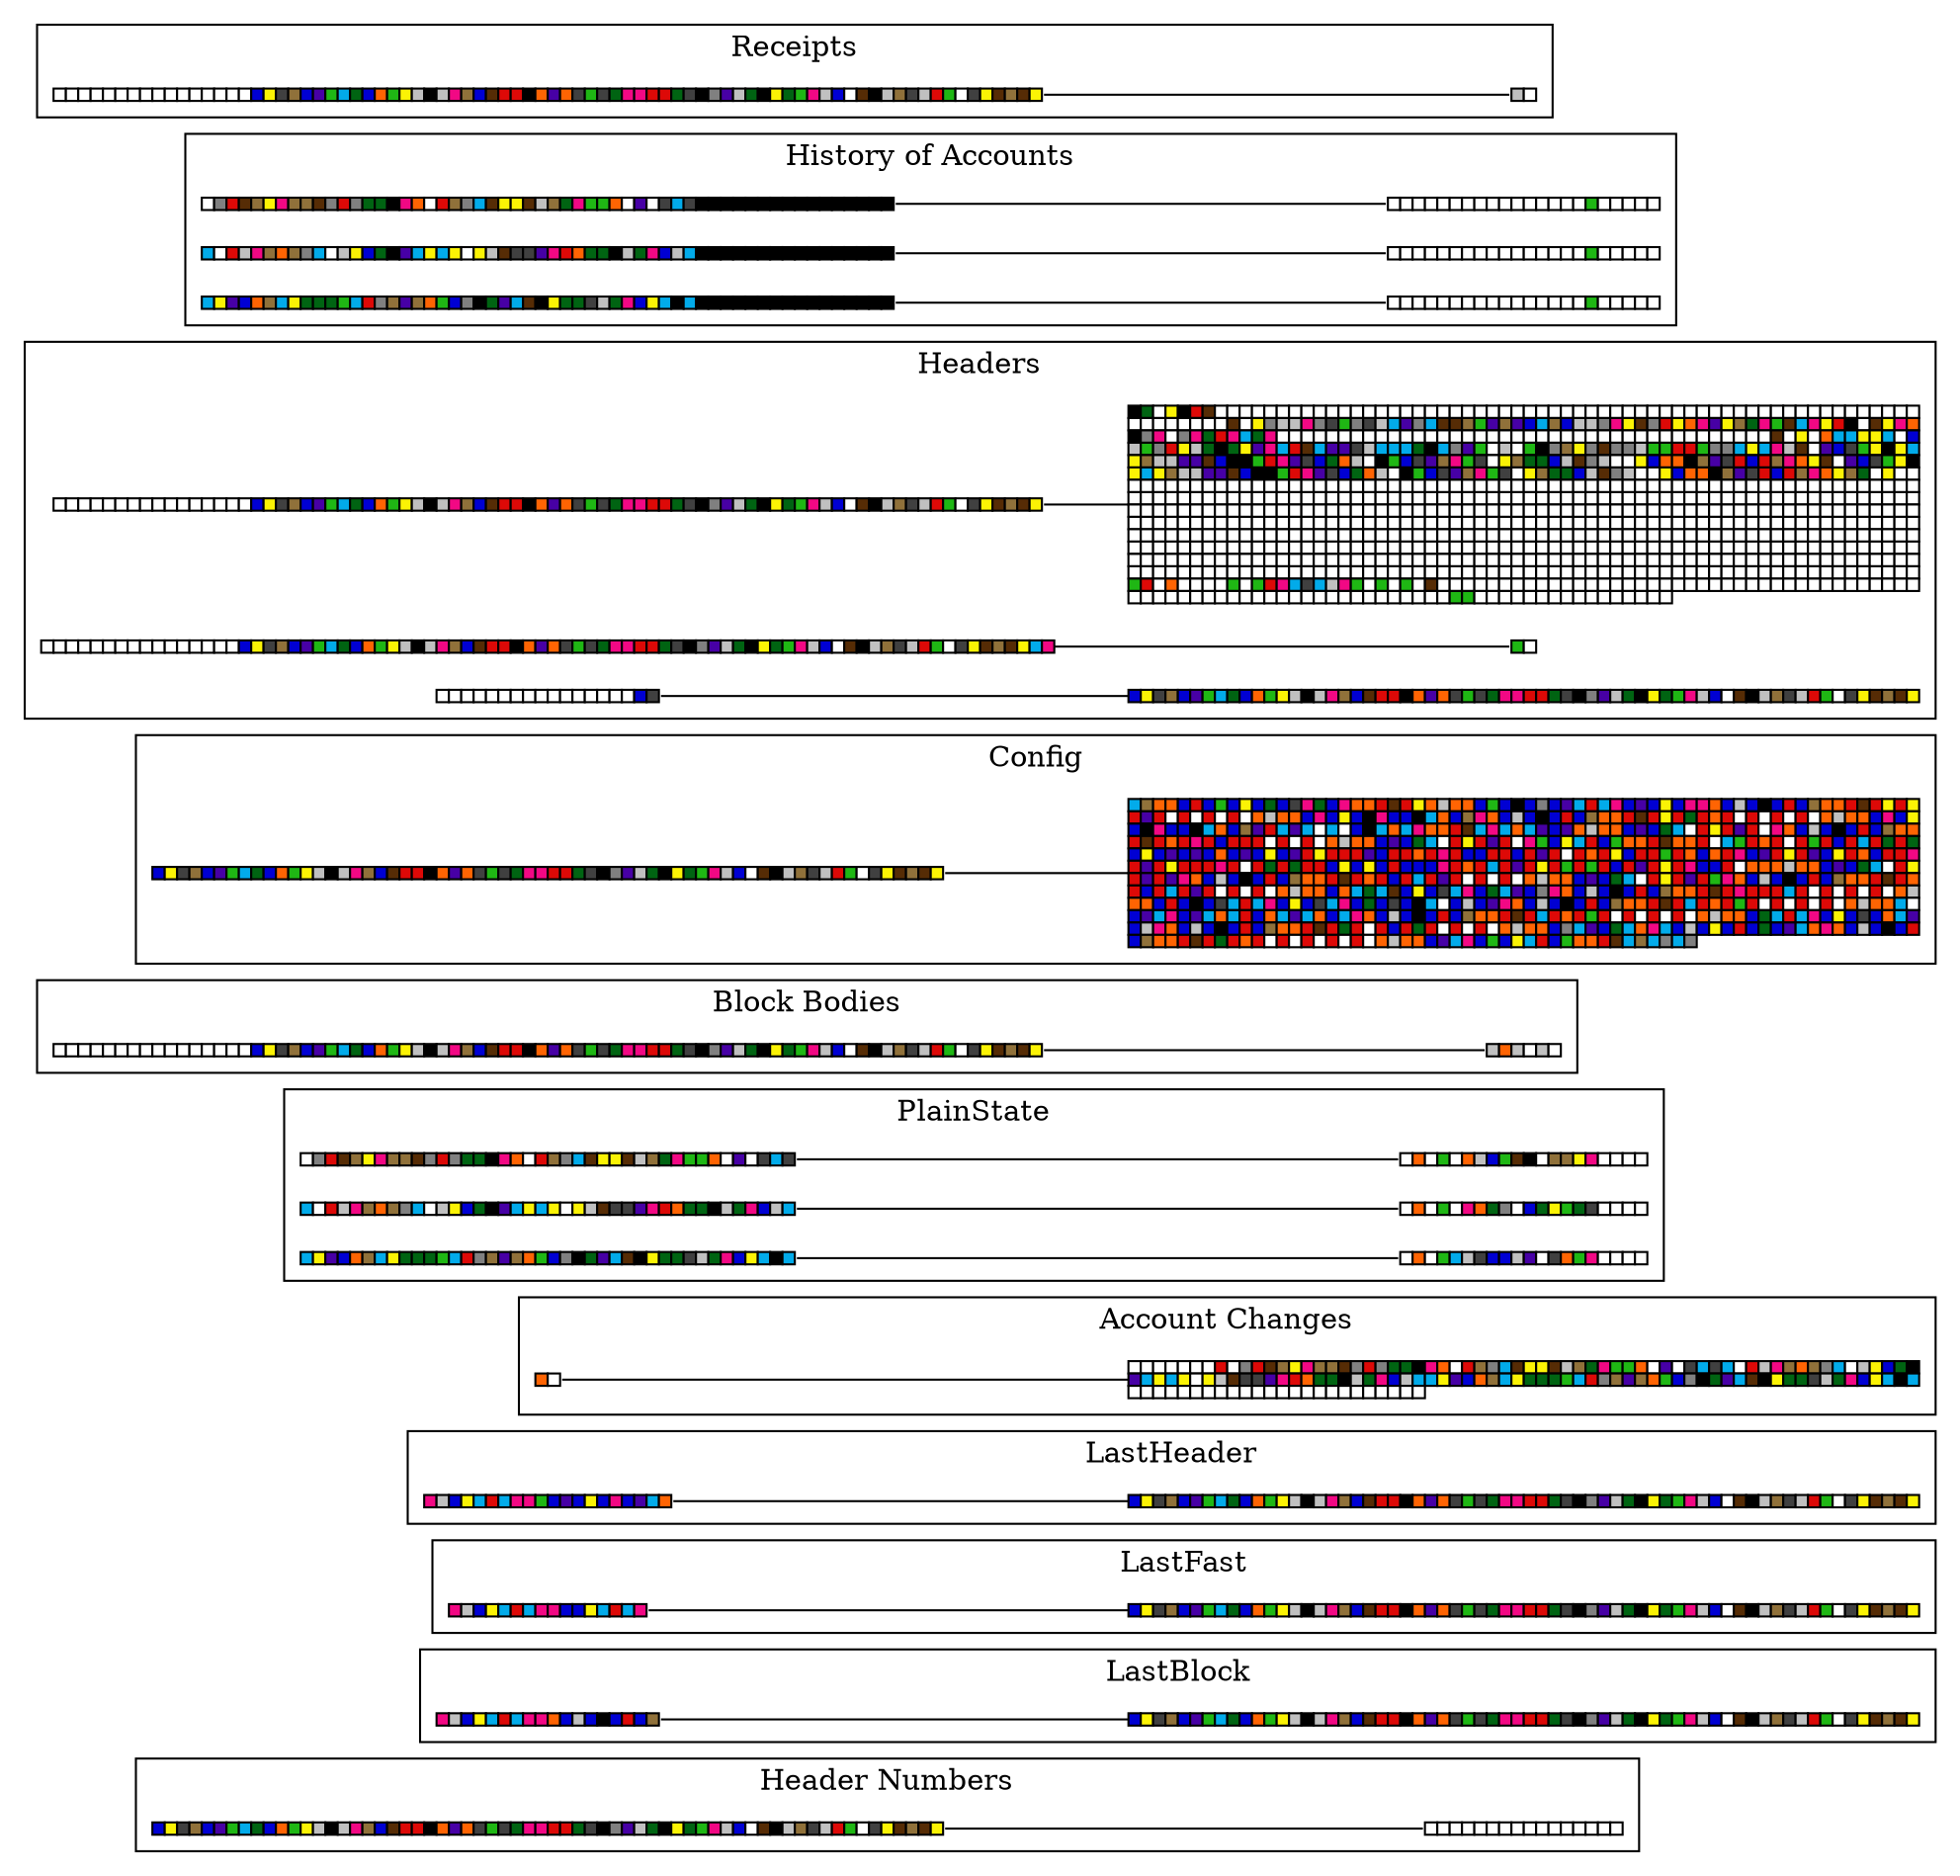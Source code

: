 digraph trie {
		rankdir=LR;
		node [shape=none margin=0 width=0 height=0]
		edge [dir = none headport=w tailport=e]
	
	k_0 [label=<
	<table border="0" color="#000000" cellborder="1" cellspacing="0">
	<tr>		<td bgcolor="#0000D3"></td>
				<td bgcolor="#FBF305"></td>
				<td bgcolor="#404040"></td>
				<td bgcolor="#90713A"></td>
				<td bgcolor="#0000D3"></td>
				<td bgcolor="#4700A5"></td>
				<td bgcolor="#1FB714"></td>
				<td bgcolor="#02ABEA"></td>
				<td bgcolor="#006412"></td>
				<td bgcolor="#0000D3"></td>
				<td bgcolor="#FF6403"></td>
				<td bgcolor="#1FB714"></td>
				<td bgcolor="#FBF305"></td>
				<td bgcolor="#C0C0C0"></td>
				<td bgcolor="#000000"></td>
				<td bgcolor="#C0C0C0"></td>
				<td bgcolor="#F20884"></td>
				<td bgcolor="#90713A"></td>
				<td bgcolor="#0000D3"></td>
				<td bgcolor="#562C05"></td>
				<td bgcolor="#DD0907"></td>
				<td bgcolor="#DD0907"></td>
				<td bgcolor="#000000"></td>
				<td bgcolor="#FF6403"></td>
				<td bgcolor="#4700A5"></td>
				<td bgcolor="#FF6403"></td>
				<td bgcolor="#404040"></td>
				<td bgcolor="#1FB714"></td>
				<td bgcolor="#404040"></td>
				<td bgcolor="#006412"></td>
				<td bgcolor="#F20884"></td>
				<td bgcolor="#F20884"></td>
				<td bgcolor="#DD0907"></td>
				<td bgcolor="#DD0907"></td>
				<td bgcolor="#006412"></td>
				<td bgcolor="#404040"></td>
				<td bgcolor="#000000"></td>
				<td bgcolor="#808080"></td>
				<td bgcolor="#4700A5"></td>
				<td bgcolor="#C0C0C0"></td>
				<td bgcolor="#006412"></td>
				<td bgcolor="#000000"></td>
				<td bgcolor="#FBF305"></td>
				<td bgcolor="#006412"></td>
				<td bgcolor="#1FB714"></td>
				<td bgcolor="#F20884"></td>
				<td bgcolor="#C0C0C0"></td>
				<td bgcolor="#0000D3"></td>
				<td bgcolor="#FFFFFF"></td>
				<td bgcolor="#562C05"></td>
				<td bgcolor="#000000"></td>
				<td bgcolor="#C0C0C0"></td>
				<td bgcolor="#90713A"></td>
				<td bgcolor="#404040"></td>
				<td bgcolor="#C0C0C0"></td>
				<td bgcolor="#DD0907"></td>
				<td bgcolor="#1FB714"></td>
				<td bgcolor="#FFFFFF"></td>
				<td bgcolor="#404040"></td>
				<td bgcolor="#FBF305"></td>
				<td bgcolor="#562C05"></td>
				<td bgcolor="#90713A"></td>
				<td bgcolor="#562C05"></td>
				<td bgcolor="#FBF305"></td>
		
	</tr></table>
	>];
	
	v_0 [label=<
	<table border="0" color="#000000" cellborder="1" cellspacing="0">
	<tr>		<td bgcolor="#FFFFFF"></td>
				<td bgcolor="#FFFFFF"></td>
				<td bgcolor="#FFFFFF"></td>
				<td bgcolor="#FFFFFF"></td>
				<td bgcolor="#FFFFFF"></td>
				<td bgcolor="#FFFFFF"></td>
				<td bgcolor="#FFFFFF"></td>
				<td bgcolor="#FFFFFF"></td>
				<td bgcolor="#FFFFFF"></td>
				<td bgcolor="#FFFFFF"></td>
				<td bgcolor="#FFFFFF"></td>
				<td bgcolor="#FFFFFF"></td>
				<td bgcolor="#FFFFFF"></td>
				<td bgcolor="#FFFFFF"></td>
				<td bgcolor="#FFFFFF"></td>
				<td bgcolor="#FFFFFF"></td>
		
	</tr></table>
	>];
	k_0 -> v_0;

	k_1 [label=<
	<table border="0" color="#000000" cellborder="1" cellspacing="0">
	<tr>		<td bgcolor="#F20884"></td>
				<td bgcolor="#C0C0C0"></td>
				<td bgcolor="#0000D3"></td>
				<td bgcolor="#FBF305"></td>
				<td bgcolor="#02ABEA"></td>
				<td bgcolor="#DD0907"></td>
				<td bgcolor="#02ABEA"></td>
				<td bgcolor="#F20884"></td>
				<td bgcolor="#F20884"></td>
				<td bgcolor="#FF6403"></td>
				<td bgcolor="#0000D3"></td>
				<td bgcolor="#C0C0C0"></td>
				<td bgcolor="#0000D3"></td>
				<td bgcolor="#000000"></td>
				<td bgcolor="#0000D3"></td>
				<td bgcolor="#DD0907"></td>
				<td bgcolor="#0000D3"></td>
				<td bgcolor="#90713A"></td>
		
	</tr></table>
	>];
	
	v_1 [label=<
	<table border="0" color="#000000" cellborder="1" cellspacing="0">
	<tr>		<td bgcolor="#0000D3"></td>
				<td bgcolor="#FBF305"></td>
				<td bgcolor="#404040"></td>
				<td bgcolor="#90713A"></td>
				<td bgcolor="#0000D3"></td>
				<td bgcolor="#4700A5"></td>
				<td bgcolor="#1FB714"></td>
				<td bgcolor="#02ABEA"></td>
				<td bgcolor="#006412"></td>
				<td bgcolor="#0000D3"></td>
				<td bgcolor="#FF6403"></td>
				<td bgcolor="#1FB714"></td>
				<td bgcolor="#FBF305"></td>
				<td bgcolor="#C0C0C0"></td>
				<td bgcolor="#000000"></td>
				<td bgcolor="#C0C0C0"></td>
				<td bgcolor="#F20884"></td>
				<td bgcolor="#90713A"></td>
				<td bgcolor="#0000D3"></td>
				<td bgcolor="#562C05"></td>
				<td bgcolor="#DD0907"></td>
				<td bgcolor="#DD0907"></td>
				<td bgcolor="#000000"></td>
				<td bgcolor="#FF6403"></td>
				<td bgcolor="#4700A5"></td>
				<td bgcolor="#FF6403"></td>
				<td bgcolor="#404040"></td>
				<td bgcolor="#1FB714"></td>
				<td bgcolor="#404040"></td>
				<td bgcolor="#006412"></td>
				<td bgcolor="#F20884"></td>
				<td bgcolor="#F20884"></td>
				<td bgcolor="#DD0907"></td>
				<td bgcolor="#DD0907"></td>
				<td bgcolor="#006412"></td>
				<td bgcolor="#404040"></td>
				<td bgcolor="#000000"></td>
				<td bgcolor="#808080"></td>
				<td bgcolor="#4700A5"></td>
				<td bgcolor="#C0C0C0"></td>
				<td bgcolor="#006412"></td>
				<td bgcolor="#000000"></td>
				<td bgcolor="#FBF305"></td>
				<td bgcolor="#006412"></td>
				<td bgcolor="#1FB714"></td>
				<td bgcolor="#F20884"></td>
				<td bgcolor="#C0C0C0"></td>
				<td bgcolor="#0000D3"></td>
				<td bgcolor="#FFFFFF"></td>
				<td bgcolor="#562C05"></td>
				<td bgcolor="#000000"></td>
				<td bgcolor="#C0C0C0"></td>
				<td bgcolor="#90713A"></td>
				<td bgcolor="#404040"></td>
				<td bgcolor="#C0C0C0"></td>
				<td bgcolor="#DD0907"></td>
				<td bgcolor="#1FB714"></td>
				<td bgcolor="#FFFFFF"></td>
				<td bgcolor="#404040"></td>
				<td bgcolor="#FBF305"></td>
				<td bgcolor="#562C05"></td>
				<td bgcolor="#90713A"></td>
				<td bgcolor="#562C05"></td>
				<td bgcolor="#FBF305"></td>
		
	</tr></table>
	>];
	k_1 -> v_1;

	k_2 [label=<
	<table border="0" color="#000000" cellborder="1" cellspacing="0">
	<tr>		<td bgcolor="#F20884"></td>
				<td bgcolor="#C0C0C0"></td>
				<td bgcolor="#0000D3"></td>
				<td bgcolor="#FBF305"></td>
				<td bgcolor="#02ABEA"></td>
				<td bgcolor="#DD0907"></td>
				<td bgcolor="#02ABEA"></td>
				<td bgcolor="#F20884"></td>
				<td bgcolor="#F20884"></td>
				<td bgcolor="#0000D3"></td>
				<td bgcolor="#0000D3"></td>
				<td bgcolor="#FBF305"></td>
				<td bgcolor="#02ABEA"></td>
				<td bgcolor="#DD0907"></td>
				<td bgcolor="#02ABEA"></td>
				<td bgcolor="#F20884"></td>
		
	</tr></table>
	>];
	
	v_2 [label=<
	<table border="0" color="#000000" cellborder="1" cellspacing="0">
	<tr>		<td bgcolor="#0000D3"></td>
				<td bgcolor="#FBF305"></td>
				<td bgcolor="#404040"></td>
				<td bgcolor="#90713A"></td>
				<td bgcolor="#0000D3"></td>
				<td bgcolor="#4700A5"></td>
				<td bgcolor="#1FB714"></td>
				<td bgcolor="#02ABEA"></td>
				<td bgcolor="#006412"></td>
				<td bgcolor="#0000D3"></td>
				<td bgcolor="#FF6403"></td>
				<td bgcolor="#1FB714"></td>
				<td bgcolor="#FBF305"></td>
				<td bgcolor="#C0C0C0"></td>
				<td bgcolor="#000000"></td>
				<td bgcolor="#C0C0C0"></td>
				<td bgcolor="#F20884"></td>
				<td bgcolor="#90713A"></td>
				<td bgcolor="#0000D3"></td>
				<td bgcolor="#562C05"></td>
				<td bgcolor="#DD0907"></td>
				<td bgcolor="#DD0907"></td>
				<td bgcolor="#000000"></td>
				<td bgcolor="#FF6403"></td>
				<td bgcolor="#4700A5"></td>
				<td bgcolor="#FF6403"></td>
				<td bgcolor="#404040"></td>
				<td bgcolor="#1FB714"></td>
				<td bgcolor="#404040"></td>
				<td bgcolor="#006412"></td>
				<td bgcolor="#F20884"></td>
				<td bgcolor="#F20884"></td>
				<td bgcolor="#DD0907"></td>
				<td bgcolor="#DD0907"></td>
				<td bgcolor="#006412"></td>
				<td bgcolor="#404040"></td>
				<td bgcolor="#000000"></td>
				<td bgcolor="#808080"></td>
				<td bgcolor="#4700A5"></td>
				<td bgcolor="#C0C0C0"></td>
				<td bgcolor="#006412"></td>
				<td bgcolor="#000000"></td>
				<td bgcolor="#FBF305"></td>
				<td bgcolor="#006412"></td>
				<td bgcolor="#1FB714"></td>
				<td bgcolor="#F20884"></td>
				<td bgcolor="#C0C0C0"></td>
				<td bgcolor="#0000D3"></td>
				<td bgcolor="#FFFFFF"></td>
				<td bgcolor="#562C05"></td>
				<td bgcolor="#000000"></td>
				<td bgcolor="#C0C0C0"></td>
				<td bgcolor="#90713A"></td>
				<td bgcolor="#404040"></td>
				<td bgcolor="#C0C0C0"></td>
				<td bgcolor="#DD0907"></td>
				<td bgcolor="#1FB714"></td>
				<td bgcolor="#FFFFFF"></td>
				<td bgcolor="#404040"></td>
				<td bgcolor="#FBF305"></td>
				<td bgcolor="#562C05"></td>
				<td bgcolor="#90713A"></td>
				<td bgcolor="#562C05"></td>
				<td bgcolor="#FBF305"></td>
		
	</tr></table>
	>];
	k_2 -> v_2;

	k_3 [label=<
	<table border="0" color="#000000" cellborder="1" cellspacing="0">
	<tr>		<td bgcolor="#F20884"></td>
				<td bgcolor="#C0C0C0"></td>
				<td bgcolor="#0000D3"></td>
				<td bgcolor="#FBF305"></td>
				<td bgcolor="#02ABEA"></td>
				<td bgcolor="#DD0907"></td>
				<td bgcolor="#02ABEA"></td>
				<td bgcolor="#F20884"></td>
				<td bgcolor="#F20884"></td>
				<td bgcolor="#1FB714"></td>
				<td bgcolor="#0000D3"></td>
				<td bgcolor="#4700A5"></td>
				<td bgcolor="#0000D3"></td>
				<td bgcolor="#FBF305"></td>
				<td bgcolor="#0000D3"></td>
				<td bgcolor="#F20884"></td>
				<td bgcolor="#0000D3"></td>
				<td bgcolor="#4700A5"></td>
				<td bgcolor="#02ABEA"></td>
				<td bgcolor="#FF6403"></td>
		
	</tr></table>
	>];
	
	v_3 [label=<
	<table border="0" color="#000000" cellborder="1" cellspacing="0">
	<tr>		<td bgcolor="#0000D3"></td>
				<td bgcolor="#FBF305"></td>
				<td bgcolor="#404040"></td>
				<td bgcolor="#90713A"></td>
				<td bgcolor="#0000D3"></td>
				<td bgcolor="#4700A5"></td>
				<td bgcolor="#1FB714"></td>
				<td bgcolor="#02ABEA"></td>
				<td bgcolor="#006412"></td>
				<td bgcolor="#0000D3"></td>
				<td bgcolor="#FF6403"></td>
				<td bgcolor="#1FB714"></td>
				<td bgcolor="#FBF305"></td>
				<td bgcolor="#C0C0C0"></td>
				<td bgcolor="#000000"></td>
				<td bgcolor="#C0C0C0"></td>
				<td bgcolor="#F20884"></td>
				<td bgcolor="#90713A"></td>
				<td bgcolor="#0000D3"></td>
				<td bgcolor="#562C05"></td>
				<td bgcolor="#DD0907"></td>
				<td bgcolor="#DD0907"></td>
				<td bgcolor="#000000"></td>
				<td bgcolor="#FF6403"></td>
				<td bgcolor="#4700A5"></td>
				<td bgcolor="#FF6403"></td>
				<td bgcolor="#404040"></td>
				<td bgcolor="#1FB714"></td>
				<td bgcolor="#404040"></td>
				<td bgcolor="#006412"></td>
				<td bgcolor="#F20884"></td>
				<td bgcolor="#F20884"></td>
				<td bgcolor="#DD0907"></td>
				<td bgcolor="#DD0907"></td>
				<td bgcolor="#006412"></td>
				<td bgcolor="#404040"></td>
				<td bgcolor="#000000"></td>
				<td bgcolor="#808080"></td>
				<td bgcolor="#4700A5"></td>
				<td bgcolor="#C0C0C0"></td>
				<td bgcolor="#006412"></td>
				<td bgcolor="#000000"></td>
				<td bgcolor="#FBF305"></td>
				<td bgcolor="#006412"></td>
				<td bgcolor="#1FB714"></td>
				<td bgcolor="#F20884"></td>
				<td bgcolor="#C0C0C0"></td>
				<td bgcolor="#0000D3"></td>
				<td bgcolor="#FFFFFF"></td>
				<td bgcolor="#562C05"></td>
				<td bgcolor="#000000"></td>
				<td bgcolor="#C0C0C0"></td>
				<td bgcolor="#90713A"></td>
				<td bgcolor="#404040"></td>
				<td bgcolor="#C0C0C0"></td>
				<td bgcolor="#DD0907"></td>
				<td bgcolor="#1FB714"></td>
				<td bgcolor="#FFFFFF"></td>
				<td bgcolor="#404040"></td>
				<td bgcolor="#FBF305"></td>
				<td bgcolor="#562C05"></td>
				<td bgcolor="#90713A"></td>
				<td bgcolor="#562C05"></td>
				<td bgcolor="#FBF305"></td>
		
	</tr></table>
	>];
	k_3 -> v_3;

	k_4 [label=<
	<table border="0" color="#000000" cellborder="1" cellspacing="0">
	<tr>		<td bgcolor="#FF6403"></td>
				<td bgcolor="#FFFFFF"></td>
		
	</tr></table>
	>];
	
	v_4 [label=<
	<table border="0" color="#000000" cellborder="1" cellspacing="0">
			<tr><td bgcolor="#FFFFFF"></td><td bgcolor="#FFFFFF"></td><td bgcolor="#FFFFFF"></td><td bgcolor="#FFFFFF"></td><td bgcolor="#FFFFFF"></td><td bgcolor="#FFFFFF"></td><td bgcolor="#FFFFFF"></td><td bgcolor="#DD0907"></td><td bgcolor="#FFFFFF"></td><td bgcolor="#808080"></td><td bgcolor="#DD0907"></td><td bgcolor="#562C05"></td><td bgcolor="#90713A"></td><td bgcolor="#FBF305"></td><td bgcolor="#F20884"></td><td bgcolor="#90713A"></td><td bgcolor="#90713A"></td><td bgcolor="#562C05"></td><td bgcolor="#808080"></td><td bgcolor="#DD0907"></td><td bgcolor="#808080"></td><td bgcolor="#006412"></td><td bgcolor="#006412"></td><td bgcolor="#000000"></td><td bgcolor="#F20884"></td><td bgcolor="#FF6403"></td><td bgcolor="#FFFFFF"></td><td bgcolor="#DD0907"></td><td bgcolor="#90713A"></td><td bgcolor="#808080"></td><td bgcolor="#02ABEA"></td><td bgcolor="#562C05"></td><td bgcolor="#FBF305"></td><td bgcolor="#FBF305"></td><td bgcolor="#562C05"></td><td bgcolor="#C0C0C0"></td><td bgcolor="#90713A"></td><td bgcolor="#006412"></td><td bgcolor="#F20884"></td><td bgcolor="#1FB714"></td><td bgcolor="#1FB714"></td><td bgcolor="#FF6403"></td><td bgcolor="#FFFFFF"></td><td bgcolor="#4700A5"></td><td bgcolor="#FFFFFF"></td><td bgcolor="#404040"></td><td bgcolor="#02ABEA"></td><td bgcolor="#404040"></td><td bgcolor="#02ABEA"></td><td bgcolor="#FFFFFF"></td><td bgcolor="#DD0907"></td><td bgcolor="#C0C0C0"></td><td bgcolor="#F20884"></td><td bgcolor="#90713A"></td><td bgcolor="#FF6403"></td><td bgcolor="#90713A"></td><td bgcolor="#808080"></td><td bgcolor="#02ABEA"></td><td bgcolor="#FFFFFF"></td><td bgcolor="#C0C0C0"></td><td bgcolor="#FBF305"></td><td bgcolor="#0000D3"></td><td bgcolor="#006412"></td><td bgcolor="#000000"></td></tr>
				<tr><td bgcolor="#4700A5"></td><td bgcolor="#02ABEA"></td><td bgcolor="#FBF305"></td><td bgcolor="#02ABEA"></td><td bgcolor="#FBF305"></td><td bgcolor="#FFFFFF"></td><td bgcolor="#FBF305"></td><td bgcolor="#C0C0C0"></td><td bgcolor="#562C05"></td><td bgcolor="#404040"></td><td bgcolor="#404040"></td><td bgcolor="#4700A5"></td><td bgcolor="#F20884"></td><td bgcolor="#DD0907"></td><td bgcolor="#FF6403"></td><td bgcolor="#006412"></td><td bgcolor="#006412"></td><td bgcolor="#000000"></td><td bgcolor="#C0C0C0"></td><td bgcolor="#006412"></td><td bgcolor="#F20884"></td><td bgcolor="#0000D3"></td><td bgcolor="#C0C0C0"></td><td bgcolor="#02ABEA"></td><td bgcolor="#02ABEA"></td><td bgcolor="#FBF305"></td><td bgcolor="#4700A5"></td><td bgcolor="#0000D3"></td><td bgcolor="#FF6403"></td><td bgcolor="#90713A"></td><td bgcolor="#02ABEA"></td><td bgcolor="#FBF305"></td><td bgcolor="#006412"></td><td bgcolor="#006412"></td><td bgcolor="#006412"></td><td bgcolor="#1FB714"></td><td bgcolor="#02ABEA"></td><td bgcolor="#DD0907"></td><td bgcolor="#808080"></td><td bgcolor="#90713A"></td><td bgcolor="#4700A5"></td><td bgcolor="#90713A"></td><td bgcolor="#FF6403"></td><td bgcolor="#1FB714"></td><td bgcolor="#0000D3"></td><td bgcolor="#808080"></td><td bgcolor="#000000"></td><td bgcolor="#006412"></td><td bgcolor="#4700A5"></td><td bgcolor="#02ABEA"></td><td bgcolor="#562C05"></td><td bgcolor="#000000"></td><td bgcolor="#FBF305"></td><td bgcolor="#006412"></td><td bgcolor="#006412"></td><td bgcolor="#404040"></td><td bgcolor="#C0C0C0"></td><td bgcolor="#006412"></td><td bgcolor="#F20884"></td><td bgcolor="#0000D3"></td><td bgcolor="#FBF305"></td><td bgcolor="#02ABEA"></td><td bgcolor="#000000"></td><td bgcolor="#02ABEA"></td></tr>
				<tr><td bgcolor="#FFFFFF"></td><td bgcolor="#FFFFFF"></td><td bgcolor="#FFFFFF"></td><td bgcolor="#FFFFFF"></td><td bgcolor="#FFFFFF"></td><td bgcolor="#FFFFFF"></td><td bgcolor="#FFFFFF"></td><td bgcolor="#FFFFFF"></td><td bgcolor="#FFFFFF"></td><td bgcolor="#FFFFFF"></td><td bgcolor="#FFFFFF"></td><td bgcolor="#FFFFFF"></td><td bgcolor="#FFFFFF"></td><td bgcolor="#FFFFFF"></td><td bgcolor="#FFFFFF"></td><td bgcolor="#FFFFFF"></td><td bgcolor="#FFFFFF"></td><td bgcolor="#FFFFFF"></td><td bgcolor="#FFFFFF"></td><td bgcolor="#FFFFFF"></td><td bgcolor="#FFFFFF"></td><td bgcolor="#FFFFFF"></td><td bgcolor="#FFFFFF"></td><td bgcolor="#FFFFFF"></td><td colspan="40" border="0"></td></tr>
		
	</table>
	>];
	k_4 -> v_4;

	k_5 [label=<
	<table border="0" color="#000000" cellborder="1" cellspacing="0">
	<tr>		<td bgcolor="#FFFFFF"></td>
				<td bgcolor="#808080"></td>
				<td bgcolor="#DD0907"></td>
				<td bgcolor="#562C05"></td>
				<td bgcolor="#90713A"></td>
				<td bgcolor="#FBF305"></td>
				<td bgcolor="#F20884"></td>
				<td bgcolor="#90713A"></td>
				<td bgcolor="#90713A"></td>
				<td bgcolor="#562C05"></td>
				<td bgcolor="#808080"></td>
				<td bgcolor="#DD0907"></td>
				<td bgcolor="#808080"></td>
				<td bgcolor="#006412"></td>
				<td bgcolor="#006412"></td>
				<td bgcolor="#000000"></td>
				<td bgcolor="#F20884"></td>
				<td bgcolor="#FF6403"></td>
				<td bgcolor="#FFFFFF"></td>
				<td bgcolor="#DD0907"></td>
				<td bgcolor="#90713A"></td>
				<td bgcolor="#808080"></td>
				<td bgcolor="#02ABEA"></td>
				<td bgcolor="#562C05"></td>
				<td bgcolor="#FBF305"></td>
				<td bgcolor="#FBF305"></td>
				<td bgcolor="#562C05"></td>
				<td bgcolor="#C0C0C0"></td>
				<td bgcolor="#90713A"></td>
				<td bgcolor="#006412"></td>
				<td bgcolor="#F20884"></td>
				<td bgcolor="#1FB714"></td>
				<td bgcolor="#1FB714"></td>
				<td bgcolor="#FF6403"></td>
				<td bgcolor="#FFFFFF"></td>
				<td bgcolor="#4700A5"></td>
				<td bgcolor="#FFFFFF"></td>
				<td bgcolor="#404040"></td>
				<td bgcolor="#02ABEA"></td>
				<td bgcolor="#404040"></td>
		
	</tr></table>
	>];
	
	v_5 [label=<
	<table border="0" color="#000000" cellborder="1" cellspacing="0">
	<tr>		<td bgcolor="#FFFFFF"></td>
				<td bgcolor="#FF6403"></td>
				<td bgcolor="#FFFFFF"></td>
				<td bgcolor="#1FB714"></td>
				<td bgcolor="#FFFFFF"></td>
				<td bgcolor="#FF6403"></td>
				<td bgcolor="#C0C0C0"></td>
				<td bgcolor="#0000D3"></td>
				<td bgcolor="#1FB714"></td>
				<td bgcolor="#562C05"></td>
				<td bgcolor="#000000"></td>
				<td bgcolor="#FFFFFF"></td>
				<td bgcolor="#90713A"></td>
				<td bgcolor="#90713A"></td>
				<td bgcolor="#FBF305"></td>
				<td bgcolor="#F20884"></td>
				<td bgcolor="#FFFFFF"></td>
				<td bgcolor="#FFFFFF"></td>
				<td bgcolor="#FFFFFF"></td>
				<td bgcolor="#FFFFFF"></td>
		
	</tr></table>
	>];
	k_5 -> v_5;

	k_6 [label=<
	<table border="0" color="#000000" cellborder="1" cellspacing="0">
	<tr>		<td bgcolor="#02ABEA"></td>
				<td bgcolor="#FFFFFF"></td>
				<td bgcolor="#DD0907"></td>
				<td bgcolor="#C0C0C0"></td>
				<td bgcolor="#F20884"></td>
				<td bgcolor="#90713A"></td>
				<td bgcolor="#FF6403"></td>
				<td bgcolor="#90713A"></td>
				<td bgcolor="#808080"></td>
				<td bgcolor="#02ABEA"></td>
				<td bgcolor="#FFFFFF"></td>
				<td bgcolor="#C0C0C0"></td>
				<td bgcolor="#FBF305"></td>
				<td bgcolor="#0000D3"></td>
				<td bgcolor="#006412"></td>
				<td bgcolor="#000000"></td>
				<td bgcolor="#4700A5"></td>
				<td bgcolor="#02ABEA"></td>
				<td bgcolor="#FBF305"></td>
				<td bgcolor="#02ABEA"></td>
				<td bgcolor="#FBF305"></td>
				<td bgcolor="#FFFFFF"></td>
				<td bgcolor="#FBF305"></td>
				<td bgcolor="#C0C0C0"></td>
				<td bgcolor="#562C05"></td>
				<td bgcolor="#404040"></td>
				<td bgcolor="#404040"></td>
				<td bgcolor="#4700A5"></td>
				<td bgcolor="#F20884"></td>
				<td bgcolor="#DD0907"></td>
				<td bgcolor="#FF6403"></td>
				<td bgcolor="#006412"></td>
				<td bgcolor="#006412"></td>
				<td bgcolor="#000000"></td>
				<td bgcolor="#C0C0C0"></td>
				<td bgcolor="#006412"></td>
				<td bgcolor="#F20884"></td>
				<td bgcolor="#0000D3"></td>
				<td bgcolor="#C0C0C0"></td>
				<td bgcolor="#02ABEA"></td>
		
	</tr></table>
	>];
	
	v_6 [label=<
	<table border="0" color="#000000" cellborder="1" cellspacing="0">
	<tr>		<td bgcolor="#FFFFFF"></td>
				<td bgcolor="#FF6403"></td>
				<td bgcolor="#FFFFFF"></td>
				<td bgcolor="#1FB714"></td>
				<td bgcolor="#FFFFFF"></td>
				<td bgcolor="#F20884"></td>
				<td bgcolor="#FF6403"></td>
				<td bgcolor="#006412"></td>
				<td bgcolor="#808080"></td>
				<td bgcolor="#FFFFFF"></td>
				<td bgcolor="#0000D3"></td>
				<td bgcolor="#006412"></td>
				<td bgcolor="#FBF305"></td>
				<td bgcolor="#1FB714"></td>
				<td bgcolor="#006412"></td>
				<td bgcolor="#404040"></td>
				<td bgcolor="#FFFFFF"></td>
				<td bgcolor="#FFFFFF"></td>
				<td bgcolor="#FFFFFF"></td>
				<td bgcolor="#FFFFFF"></td>
		
	</tr></table>
	>];
	k_6 -> v_6;

	k_7 [label=<
	<table border="0" color="#000000" cellborder="1" cellspacing="0">
	<tr>		<td bgcolor="#02ABEA"></td>
				<td bgcolor="#FBF305"></td>
				<td bgcolor="#4700A5"></td>
				<td bgcolor="#0000D3"></td>
				<td bgcolor="#FF6403"></td>
				<td bgcolor="#90713A"></td>
				<td bgcolor="#02ABEA"></td>
				<td bgcolor="#FBF305"></td>
				<td bgcolor="#006412"></td>
				<td bgcolor="#006412"></td>
				<td bgcolor="#006412"></td>
				<td bgcolor="#1FB714"></td>
				<td bgcolor="#02ABEA"></td>
				<td bgcolor="#DD0907"></td>
				<td bgcolor="#808080"></td>
				<td bgcolor="#90713A"></td>
				<td bgcolor="#4700A5"></td>
				<td bgcolor="#90713A"></td>
				<td bgcolor="#FF6403"></td>
				<td bgcolor="#1FB714"></td>
				<td bgcolor="#0000D3"></td>
				<td bgcolor="#808080"></td>
				<td bgcolor="#000000"></td>
				<td bgcolor="#006412"></td>
				<td bgcolor="#4700A5"></td>
				<td bgcolor="#02ABEA"></td>
				<td bgcolor="#562C05"></td>
				<td bgcolor="#000000"></td>
				<td bgcolor="#FBF305"></td>
				<td bgcolor="#006412"></td>
				<td bgcolor="#006412"></td>
				<td bgcolor="#404040"></td>
				<td bgcolor="#C0C0C0"></td>
				<td bgcolor="#006412"></td>
				<td bgcolor="#F20884"></td>
				<td bgcolor="#0000D3"></td>
				<td bgcolor="#FBF305"></td>
				<td bgcolor="#02ABEA"></td>
				<td bgcolor="#000000"></td>
				<td bgcolor="#02ABEA"></td>
		
	</tr></table>
	>];
	
	v_7 [label=<
	<table border="0" color="#000000" cellborder="1" cellspacing="0">
	<tr>		<td bgcolor="#FFFFFF"></td>
				<td bgcolor="#FF6403"></td>
				<td bgcolor="#FFFFFF"></td>
				<td bgcolor="#1FB714"></td>
				<td bgcolor="#02ABEA"></td>
				<td bgcolor="#C0C0C0"></td>
				<td bgcolor="#404040"></td>
				<td bgcolor="#0000D3"></td>
				<td bgcolor="#0000D3"></td>
				<td bgcolor="#C0C0C0"></td>
				<td bgcolor="#4700A5"></td>
				<td bgcolor="#FFFFFF"></td>
				<td bgcolor="#404040"></td>
				<td bgcolor="#FF6403"></td>
				<td bgcolor="#1FB714"></td>
				<td bgcolor="#F20884"></td>
				<td bgcolor="#FFFFFF"></td>
				<td bgcolor="#FFFFFF"></td>
				<td bgcolor="#FFFFFF"></td>
				<td bgcolor="#FFFFFF"></td>
		
	</tr></table>
	>];
	k_7 -> v_7;

	k_8 [label=<
	<table border="0" color="#000000" cellborder="1" cellspacing="0">
	<tr>		<td bgcolor="#FFFFFF"></td>
				<td bgcolor="#FFFFFF"></td>
				<td bgcolor="#FFFFFF"></td>
				<td bgcolor="#FFFFFF"></td>
				<td bgcolor="#FFFFFF"></td>
				<td bgcolor="#FFFFFF"></td>
				<td bgcolor="#FFFFFF"></td>
				<td bgcolor="#FFFFFF"></td>
				<td bgcolor="#FFFFFF"></td>
				<td bgcolor="#FFFFFF"></td>
				<td bgcolor="#FFFFFF"></td>
				<td bgcolor="#FFFFFF"></td>
				<td bgcolor="#FFFFFF"></td>
				<td bgcolor="#FFFFFF"></td>
				<td bgcolor="#FFFFFF"></td>
				<td bgcolor="#FFFFFF"></td>
				<td bgcolor="#0000D3"></td>
				<td bgcolor="#FBF305"></td>
				<td bgcolor="#404040"></td>
				<td bgcolor="#90713A"></td>
				<td bgcolor="#0000D3"></td>
				<td bgcolor="#4700A5"></td>
				<td bgcolor="#1FB714"></td>
				<td bgcolor="#02ABEA"></td>
				<td bgcolor="#006412"></td>
				<td bgcolor="#0000D3"></td>
				<td bgcolor="#FF6403"></td>
				<td bgcolor="#1FB714"></td>
				<td bgcolor="#FBF305"></td>
				<td bgcolor="#C0C0C0"></td>
				<td bgcolor="#000000"></td>
				<td bgcolor="#C0C0C0"></td>
				<td bgcolor="#F20884"></td>
				<td bgcolor="#90713A"></td>
				<td bgcolor="#0000D3"></td>
				<td bgcolor="#562C05"></td>
				<td bgcolor="#DD0907"></td>
				<td bgcolor="#DD0907"></td>
				<td bgcolor="#000000"></td>
				<td bgcolor="#FF6403"></td>
				<td bgcolor="#4700A5"></td>
				<td bgcolor="#FF6403"></td>
				<td bgcolor="#404040"></td>
				<td bgcolor="#1FB714"></td>
				<td bgcolor="#404040"></td>
				<td bgcolor="#006412"></td>
				<td bgcolor="#F20884"></td>
				<td bgcolor="#F20884"></td>
				<td bgcolor="#DD0907"></td>
				<td bgcolor="#DD0907"></td>
				<td bgcolor="#006412"></td>
				<td bgcolor="#404040"></td>
				<td bgcolor="#000000"></td>
				<td bgcolor="#808080"></td>
				<td bgcolor="#4700A5"></td>
				<td bgcolor="#C0C0C0"></td>
				<td bgcolor="#006412"></td>
				<td bgcolor="#000000"></td>
				<td bgcolor="#FBF305"></td>
				<td bgcolor="#006412"></td>
				<td bgcolor="#1FB714"></td>
				<td bgcolor="#F20884"></td>
				<td bgcolor="#C0C0C0"></td>
				<td bgcolor="#0000D3"></td>
				<td bgcolor="#FFFFFF"></td>
				<td bgcolor="#562C05"></td>
				<td bgcolor="#000000"></td>
				<td bgcolor="#C0C0C0"></td>
				<td bgcolor="#90713A"></td>
				<td bgcolor="#404040"></td>
				<td bgcolor="#C0C0C0"></td>
				<td bgcolor="#DD0907"></td>
				<td bgcolor="#1FB714"></td>
				<td bgcolor="#FFFFFF"></td>
				<td bgcolor="#404040"></td>
				<td bgcolor="#FBF305"></td>
				<td bgcolor="#562C05"></td>
				<td bgcolor="#90713A"></td>
				<td bgcolor="#562C05"></td>
				<td bgcolor="#FBF305"></td>
		
	</tr></table>
	>];
	
	v_8 [label=<
	<table border="0" color="#000000" cellborder="1" cellspacing="0">
	<tr>		<td bgcolor="#C0C0C0"></td>
				<td bgcolor="#FF6403"></td>
				<td bgcolor="#C0C0C0"></td>
				<td bgcolor="#FFFFFF"></td>
				<td bgcolor="#C0C0C0"></td>
				<td bgcolor="#FFFFFF"></td>
		
	</tr></table>
	>];
	k_8 -> v_8;

	k_9 [label=<
	<table border="0" color="#000000" cellborder="1" cellspacing="0">
	<tr>		<td bgcolor="#0000D3"></td>
				<td bgcolor="#FBF305"></td>
				<td bgcolor="#404040"></td>
				<td bgcolor="#90713A"></td>
				<td bgcolor="#0000D3"></td>
				<td bgcolor="#4700A5"></td>
				<td bgcolor="#1FB714"></td>
				<td bgcolor="#02ABEA"></td>
				<td bgcolor="#006412"></td>
				<td bgcolor="#0000D3"></td>
				<td bgcolor="#FF6403"></td>
				<td bgcolor="#1FB714"></td>
				<td bgcolor="#FBF305"></td>
				<td bgcolor="#C0C0C0"></td>
				<td bgcolor="#000000"></td>
				<td bgcolor="#C0C0C0"></td>
				<td bgcolor="#F20884"></td>
				<td bgcolor="#90713A"></td>
				<td bgcolor="#0000D3"></td>
				<td bgcolor="#562C05"></td>
				<td bgcolor="#DD0907"></td>
				<td bgcolor="#DD0907"></td>
				<td bgcolor="#000000"></td>
				<td bgcolor="#FF6403"></td>
				<td bgcolor="#4700A5"></td>
				<td bgcolor="#FF6403"></td>
				<td bgcolor="#404040"></td>
				<td bgcolor="#1FB714"></td>
				<td bgcolor="#404040"></td>
				<td bgcolor="#006412"></td>
				<td bgcolor="#F20884"></td>
				<td bgcolor="#F20884"></td>
				<td bgcolor="#DD0907"></td>
				<td bgcolor="#DD0907"></td>
				<td bgcolor="#006412"></td>
				<td bgcolor="#404040"></td>
				<td bgcolor="#000000"></td>
				<td bgcolor="#808080"></td>
				<td bgcolor="#4700A5"></td>
				<td bgcolor="#C0C0C0"></td>
				<td bgcolor="#006412"></td>
				<td bgcolor="#000000"></td>
				<td bgcolor="#FBF305"></td>
				<td bgcolor="#006412"></td>
				<td bgcolor="#1FB714"></td>
				<td bgcolor="#F20884"></td>
				<td bgcolor="#C0C0C0"></td>
				<td bgcolor="#0000D3"></td>
				<td bgcolor="#FFFFFF"></td>
				<td bgcolor="#562C05"></td>
				<td bgcolor="#000000"></td>
				<td bgcolor="#C0C0C0"></td>
				<td bgcolor="#90713A"></td>
				<td bgcolor="#404040"></td>
				<td bgcolor="#C0C0C0"></td>
				<td bgcolor="#DD0907"></td>
				<td bgcolor="#1FB714"></td>
				<td bgcolor="#FFFFFF"></td>
				<td bgcolor="#404040"></td>
				<td bgcolor="#FBF305"></td>
				<td bgcolor="#562C05"></td>
				<td bgcolor="#90713A"></td>
				<td bgcolor="#562C05"></td>
				<td bgcolor="#FBF305"></td>
		
	</tr></table>
	>];
	
	v_9 [label=<
	<table border="0" color="#000000" cellborder="1" cellspacing="0">
			<tr><td bgcolor="#02ABEA"></td><td bgcolor="#90713A"></td><td bgcolor="#FF6403"></td><td bgcolor="#FF6403"></td><td bgcolor="#0000D3"></td><td bgcolor="#DD0907"></td><td bgcolor="#0000D3"></td><td bgcolor="#1FB714"></td><td bgcolor="#0000D3"></td><td bgcolor="#FBF305"></td><td bgcolor="#0000D3"></td><td bgcolor="#006412"></td><td bgcolor="#0000D3"></td><td bgcolor="#404040"></td><td bgcolor="#F20884"></td><td bgcolor="#006412"></td><td bgcolor="#0000D3"></td><td bgcolor="#F20884"></td><td bgcolor="#FF6403"></td><td bgcolor="#FF6403"></td><td bgcolor="#DD0907"></td><td bgcolor="#562C05"></td><td bgcolor="#DD0907"></td><td bgcolor="#FBF305"></td><td bgcolor="#FF6403"></td><td bgcolor="#C0C0C0"></td><td bgcolor="#FF6403"></td><td bgcolor="#FF6403"></td><td bgcolor="#0000D3"></td><td bgcolor="#1FB714"></td><td bgcolor="#0000D3"></td><td bgcolor="#000000"></td><td bgcolor="#0000D3"></td><td bgcolor="#808080"></td><td bgcolor="#0000D3"></td><td bgcolor="#4700A5"></td><td bgcolor="#02ABEA"></td><td bgcolor="#DD0907"></td><td bgcolor="#02ABEA"></td><td bgcolor="#F20884"></td><td bgcolor="#0000D3"></td><td bgcolor="#4700A5"></td><td bgcolor="#0000D3"></td><td bgcolor="#FBF305"></td><td bgcolor="#0000D3"></td><td bgcolor="#F20884"></td><td bgcolor="#F20884"></td><td bgcolor="#FF6403"></td><td bgcolor="#0000D3"></td><td bgcolor="#C0C0C0"></td><td bgcolor="#0000D3"></td><td bgcolor="#000000"></td><td bgcolor="#0000D3"></td><td bgcolor="#DD0907"></td><td bgcolor="#0000D3"></td><td bgcolor="#90713A"></td><td bgcolor="#FF6403"></td><td bgcolor="#FF6403"></td><td bgcolor="#DD0907"></td><td bgcolor="#562C05"></td><td bgcolor="#DD0907"></td><td bgcolor="#FBF305"></td><td bgcolor="#DD0907"></td><td bgcolor="#FBF305"></td></tr>
				<tr><td bgcolor="#DD0907"></td><td bgcolor="#4700A5"></td><td bgcolor="#DD0907"></td><td bgcolor="#FFFFFF"></td><td bgcolor="#DD0907"></td><td bgcolor="#FFFFFF"></td><td bgcolor="#DD0907"></td><td bgcolor="#FFFFFF"></td><td bgcolor="#DD0907"></td><td bgcolor="#FFFFFF"></td><td bgcolor="#FF6403"></td><td bgcolor="#C0C0C0"></td><td bgcolor="#FF6403"></td><td bgcolor="#FF6403"></td><td bgcolor="#0000D3"></td><td bgcolor="#F20884"></td><td bgcolor="#0000D3"></td><td bgcolor="#FBF305"></td><td bgcolor="#0000D3"></td><td bgcolor="#000000"></td><td bgcolor="#F20884"></td><td bgcolor="#0000D3"></td><td bgcolor="#0000D3"></td><td bgcolor="#000000"></td><td bgcolor="#02ABEA"></td><td bgcolor="#FF6403"></td><td bgcolor="#0000D3"></td><td bgcolor="#90713A"></td><td bgcolor="#F20884"></td><td bgcolor="#FF6403"></td><td bgcolor="#0000D3"></td><td bgcolor="#C0C0C0"></td><td bgcolor="#0000D3"></td><td bgcolor="#000000"></td><td bgcolor="#0000D3"></td><td bgcolor="#DD0907"></td><td bgcolor="#0000D3"></td><td bgcolor="#90713A"></td><td bgcolor="#FF6403"></td><td bgcolor="#FF6403"></td><td bgcolor="#DD0907"></td><td bgcolor="#562C05"></td><td bgcolor="#DD0907"></td><td bgcolor="#FBF305"></td><td bgcolor="#DD0907"></td><td bgcolor="#006412"></td><td bgcolor="#DD0907"></td><td bgcolor="#FF6403"></td><td bgcolor="#DD0907"></td><td bgcolor="#FFFFFF"></td><td bgcolor="#DD0907"></td><td bgcolor="#FFFFFF"></td><td bgcolor="#DD0907"></td><td bgcolor="#FFFFFF"></td><td bgcolor="#DD0907"></td><td bgcolor="#FFFFFF"></td><td bgcolor="#FF6403"></td><td bgcolor="#C0C0C0"></td><td bgcolor="#FF6403"></td><td bgcolor="#FF6403"></td><td bgcolor="#0000D3"></td><td bgcolor="#F20884"></td><td bgcolor="#0000D3"></td><td bgcolor="#FBF305"></td></tr>
				<tr><td bgcolor="#0000D3"></td><td bgcolor="#000000"></td><td bgcolor="#F20884"></td><td bgcolor="#0000D3"></td><td bgcolor="#0000D3"></td><td bgcolor="#000000"></td><td bgcolor="#02ABEA"></td><td bgcolor="#FF6403"></td><td bgcolor="#0000D3"></td><td bgcolor="#90713A"></td><td bgcolor="#4700A5"></td><td bgcolor="#DD0907"></td><td bgcolor="#02ABEA"></td><td bgcolor="#4700A5"></td><td bgcolor="#02ABEA"></td><td bgcolor="#FFFFFF"></td><td bgcolor="#02ABEA"></td><td bgcolor="#FFFFFF"></td><td bgcolor="#0000D3"></td><td bgcolor="#000000"></td><td bgcolor="#02ABEA"></td><td bgcolor="#FF6403"></td><td bgcolor="#02ABEA"></td><td bgcolor="#F20884"></td><td bgcolor="#FF6403"></td><td bgcolor="#FF6403"></td><td bgcolor="#DD0907"></td><td bgcolor="#562C05"></td><td bgcolor="#02ABEA"></td><td bgcolor="#F20884"></td><td bgcolor="#02ABEA"></td><td bgcolor="#FF6403"></td><td bgcolor="#02ABEA"></td><td bgcolor="#4700A5"></td><td bgcolor="#0000D3"></td><td bgcolor="#4700A5"></td><td bgcolor="#FF6403"></td><td bgcolor="#C0C0C0"></td><td bgcolor="#FF6403"></td><td bgcolor="#FF6403"></td><td bgcolor="#0000D3"></td><td bgcolor="#4700A5"></td><td bgcolor="#0000D3"></td><td bgcolor="#006412"></td><td bgcolor="#02ABEA"></td><td bgcolor="#FFFFFF"></td><td bgcolor="#DD0907"></td><td bgcolor="#FBF305"></td><td bgcolor="#DD0907"></td><td bgcolor="#4700A5"></td><td bgcolor="#DD0907"></td><td bgcolor="#FFFFFF"></td><td bgcolor="#F20884"></td><td bgcolor="#FF6403"></td><td bgcolor="#0000D3"></td><td bgcolor="#C0C0C0"></td><td bgcolor="#0000D3"></td><td bgcolor="#000000"></td><td bgcolor="#0000D3"></td><td bgcolor="#DD0907"></td><td bgcolor="#0000D3"></td><td bgcolor="#90713A"></td><td bgcolor="#FF6403"></td><td bgcolor="#FF6403"></td></tr>
				<tr><td bgcolor="#DD0907"></td><td bgcolor="#562C05"></td><td bgcolor="#DD0907"></td><td bgcolor="#FF6403"></td><td bgcolor="#DD0907"></td><td bgcolor="#F20884"></td><td bgcolor="#DD0907"></td><td bgcolor="#0000D3"></td><td bgcolor="#DD0907"></td><td bgcolor="#DD0907"></td><td bgcolor="#DD0907"></td><td bgcolor="#FFFFFF"></td><td bgcolor="#DD0907"></td><td bgcolor="#FFFFFF"></td><td bgcolor="#DD0907"></td><td bgcolor="#FFFFFF"></td><td bgcolor="#FF6403"></td><td bgcolor="#C0C0C0"></td><td bgcolor="#FF6403"></td><td bgcolor="#FF6403"></td><td bgcolor="#0000D3"></td><td bgcolor="#4700A5"></td><td bgcolor="#0000D3"></td><td bgcolor="#006412"></td><td bgcolor="#02ABEA"></td><td bgcolor="#FFFFFF"></td><td bgcolor="#DD0907"></td><td bgcolor="#FBF305"></td><td bgcolor="#DD0907"></td><td bgcolor="#4700A5"></td><td bgcolor="#DD0907"></td><td bgcolor="#FFFFFF"></td><td bgcolor="#F20884"></td><td bgcolor="#1FB714"></td><td bgcolor="#0000D3"></td><td bgcolor="#FBF305"></td><td bgcolor="#02ABEA"></td><td bgcolor="#DD0907"></td><td bgcolor="#0000D3"></td><td bgcolor="#1FB714"></td><td bgcolor="#FF6403"></td><td bgcolor="#FF6403"></td><td bgcolor="#DD0907"></td><td bgcolor="#562C05"></td><td bgcolor="#FF6403"></td><td bgcolor="#FF6403"></td><td bgcolor="#DD0907"></td><td bgcolor="#FFFFFF"></td><td bgcolor="#02ABEA"></td><td bgcolor="#1FB714"></td><td bgcolor="#DD0907"></td><td bgcolor="#FF6403"></td><td bgcolor="#DD0907"></td><td bgcolor="#FFFFFF"></td><td bgcolor="#DD0907"></td><td bgcolor="#1FB714"></td><td bgcolor="#DD0907"></td><td bgcolor="#0000D3"></td><td bgcolor="#DD0907"></td><td bgcolor="#02ABEA"></td><td bgcolor="#DD0907"></td><td bgcolor="#006412"></td><td bgcolor="#DD0907"></td><td bgcolor="#006412"></td></tr>
				<tr><td bgcolor="#0000D3"></td><td bgcolor="#FBF305"></td><td bgcolor="#0000D3"></td><td bgcolor="#4700A5"></td><td bgcolor="#0000D3"></td><td bgcolor="#4700A5"></td><td bgcolor="#0000D3"></td><td bgcolor="#FF6403"></td><td bgcolor="#0000D3"></td><td bgcolor="#4700A5"></td><td bgcolor="#0000D3"></td><td bgcolor="#FBF305"></td><td bgcolor="#0000D3"></td><td bgcolor="#4700A5"></td><td bgcolor="#DD0907"></td><td bgcolor="#FBF305"></td><td bgcolor="#DD0907"></td><td bgcolor="#DD0907"></td><td bgcolor="#DD0907"></td><td bgcolor="#4700A5"></td><td bgcolor="#0000D3"></td><td bgcolor="#DD0907"></td><td bgcolor="#DD0907"></td><td bgcolor="#FF6403"></td><td bgcolor="#DD0907"></td><td bgcolor="#F20884"></td><td bgcolor="#DD0907"></td><td bgcolor="#0000D3"></td><td bgcolor="#0000D3"></td><td bgcolor="#DD0907"></td><td bgcolor="#DD0907"></td><td bgcolor="#0000D3"></td><td bgcolor="#DD0907"></td><td bgcolor="#4700A5"></td><td bgcolor="#DD0907"></td><td bgcolor="#FFFFFF"></td><td bgcolor="#DD0907"></td><td bgcolor="#FF6403"></td><td bgcolor="#DD0907"></td><td bgcolor="#FBF305"></td><td bgcolor="#0000D3"></td><td bgcolor="#DD0907"></td><td bgcolor="#DD0907"></td><td bgcolor="#1FB714"></td><td bgcolor="#DD0907"></td><td bgcolor="#FF6403"></td><td bgcolor="#0000D3"></td><td bgcolor="#FF6403"></td><td bgcolor="#DD0907"></td><td bgcolor="#F20884"></td><td bgcolor="#0000D3"></td><td bgcolor="#4700A5"></td><td bgcolor="#DD0907"></td><td bgcolor="#FBF305"></td><td bgcolor="#DD0907"></td><td bgcolor="#4700A5"></td><td bgcolor="#0000D3"></td><td bgcolor="#FBF305"></td><td bgcolor="#DD0907"></td><td bgcolor="#FF6403"></td><td bgcolor="#0000D3"></td><td bgcolor="#DD0907"></td><td bgcolor="#DD0907"></td><td bgcolor="#F20884"></td></tr>
				<tr><td bgcolor="#DD0907"></td><td bgcolor="#4700A5"></td><td bgcolor="#DD0907"></td><td bgcolor="#FBF305"></td><td bgcolor="#DD0907"></td><td bgcolor="#DD0907"></td><td bgcolor="#DD0907"></td><td bgcolor="#F20884"></td><td bgcolor="#DD0907"></td><td bgcolor="#FFFFFF"></td><td bgcolor="#DD0907"></td><td bgcolor="#006412"></td><td bgcolor="#DD0907"></td><td bgcolor="#006412"></td><td bgcolor="#DD0907"></td><td bgcolor="#DD0907"></td><td bgcolor="#0000D3"></td><td bgcolor="#FBF305"></td><td bgcolor="#0000D3"></td><td bgcolor="#FBF305"></td><td bgcolor="#0000D3"></td><td bgcolor="#DD0907"></td><td bgcolor="#0000D3"></td><td bgcolor="#0000D3"></td><td bgcolor="#0000D3"></td><td bgcolor="#F20884"></td><td bgcolor="#DD0907"></td><td bgcolor="#FF6403"></td><td bgcolor="#DD0907"></td><td bgcolor="#02ABEA"></td><td bgcolor="#DD0907"></td><td bgcolor="#4700A5"></td><td bgcolor="#DD0907"></td><td bgcolor="#FBF305"></td><td bgcolor="#DD0907"></td><td bgcolor="#1FB714"></td><td bgcolor="#DD0907"></td><td bgcolor="#1FB714"></td><td bgcolor="#DD0907"></td><td bgcolor="#0000D3"></td><td bgcolor="#DD0907"></td><td bgcolor="#4700A5"></td><td bgcolor="#DD0907"></td><td bgcolor="#FBF305"></td><td bgcolor="#DD0907"></td><td bgcolor="#F20884"></td><td bgcolor="#0000D3"></td><td bgcolor="#0000D3"></td><td bgcolor="#DD0907"></td><td bgcolor="#FFFFFF"></td><td bgcolor="#FF6403"></td><td bgcolor="#FF6403"></td><td bgcolor="#FF6403"></td><td bgcolor="#C0C0C0"></td><td bgcolor="#FF6403"></td><td bgcolor="#FF6403"></td><td bgcolor="#0000D3"></td><td bgcolor="#4700A5"></td><td bgcolor="#0000D3"></td><td bgcolor="#006412"></td><td bgcolor="#02ABEA"></td><td bgcolor="#FFFFFF"></td><td bgcolor="#DD0907"></td><td bgcolor="#FBF305"></td></tr>
				<tr><td bgcolor="#DD0907"></td><td bgcolor="#4700A5"></td><td bgcolor="#DD0907"></td><td bgcolor="#4700A5"></td><td bgcolor="#F20884"></td><td bgcolor="#FF6403"></td><td bgcolor="#0000D3"></td><td bgcolor="#C0C0C0"></td><td bgcolor="#0000D3"></td><td bgcolor="#000000"></td><td bgcolor="#0000D3"></td><td bgcolor="#DD0907"></td><td bgcolor="#0000D3"></td><td bgcolor="#90713A"></td><td bgcolor="#FF6403"></td><td bgcolor="#FF6403"></td><td bgcolor="#DD0907"></td><td bgcolor="#562C05"></td><td bgcolor="#DD0907"></td><td bgcolor="#FF6403"></td><td bgcolor="#DD0907"></td><td bgcolor="#0000D3"></td><td bgcolor="#DD0907"></td><td bgcolor="#02ABEA"></td><td bgcolor="#DD0907"></td><td bgcolor="#4700A5"></td><td bgcolor="#DD0907"></td><td bgcolor="#FFFFFF"></td><td bgcolor="#DD0907"></td><td bgcolor="#FFFFFF"></td><td bgcolor="#DD0907"></td><td bgcolor="#FFFFFF"></td><td bgcolor="#FF6403"></td><td bgcolor="#C0C0C0"></td><td bgcolor="#FF6403"></td><td bgcolor="#FF6403"></td><td bgcolor="#0000D3"></td><td bgcolor="#4700A5"></td><td bgcolor="#0000D3"></td><td bgcolor="#006412"></td><td bgcolor="#02ABEA"></td><td bgcolor="#FFFFFF"></td><td bgcolor="#DD0907"></td><td bgcolor="#FBF305"></td><td bgcolor="#DD0907"></td><td bgcolor="#4700A5"></td><td bgcolor="#DD0907"></td><td bgcolor="#1FB714"></td><td bgcolor="#F20884"></td><td bgcolor="#FF6403"></td><td bgcolor="#0000D3"></td><td bgcolor="#C0C0C0"></td><td bgcolor="#0000D3"></td><td bgcolor="#000000"></td><td bgcolor="#0000D3"></td><td bgcolor="#DD0907"></td><td bgcolor="#0000D3"></td><td bgcolor="#90713A"></td><td bgcolor="#FF6403"></td><td bgcolor="#FF6403"></td><td bgcolor="#DD0907"></td><td bgcolor="#562C05"></td><td bgcolor="#DD0907"></td><td bgcolor="#FF6403"></td></tr>
				<tr><td bgcolor="#DD0907"></td><td bgcolor="#0000D3"></td><td bgcolor="#DD0907"></td><td bgcolor="#02ABEA"></td><td bgcolor="#DD0907"></td><td bgcolor="#4700A5"></td><td bgcolor="#DD0907"></td><td bgcolor="#FFFFFF"></td><td bgcolor="#DD0907"></td><td bgcolor="#FFFFFF"></td><td bgcolor="#DD0907"></td><td bgcolor="#FFFFFF"></td><td bgcolor="#FF6403"></td><td bgcolor="#C0C0C0"></td><td bgcolor="#FF6403"></td><td bgcolor="#FF6403"></td><td bgcolor="#0000D3"></td><td bgcolor="#FF6403"></td><td bgcolor="#02ABEA"></td><td bgcolor="#006412"></td><td bgcolor="#02ABEA"></td><td bgcolor="#562C05"></td><td bgcolor="#0000D3"></td><td bgcolor="#FBF305"></td><td bgcolor="#0000D3"></td><td bgcolor="#404040"></td><td bgcolor="#02ABEA"></td><td bgcolor="#F20884"></td><td bgcolor="#0000D3"></td><td bgcolor="#006412"></td><td bgcolor="#02ABEA"></td><td bgcolor="#4700A5"></td><td bgcolor="#0000D3"></td><td bgcolor="#808080"></td><td bgcolor="#F20884"></td><td bgcolor="#FF6403"></td><td bgcolor="#0000D3"></td><td bgcolor="#C0C0C0"></td><td bgcolor="#0000D3"></td><td bgcolor="#000000"></td><td bgcolor="#0000D3"></td><td bgcolor="#DD0907"></td><td bgcolor="#0000D3"></td><td bgcolor="#90713A"></td><td bgcolor="#FF6403"></td><td bgcolor="#FF6403"></td><td bgcolor="#DD0907"></td><td bgcolor="#562C05"></td><td bgcolor="#DD0907"></td><td bgcolor="#F20884"></td><td bgcolor="#DD0907"></td><td bgcolor="#DD0907"></td><td bgcolor="#DD0907"></td><td bgcolor="#02ABEA"></td><td bgcolor="#DD0907"></td><td bgcolor="#FFFFFF"></td><td bgcolor="#DD0907"></td><td bgcolor="#FFFFFF"></td><td bgcolor="#DD0907"></td><td bgcolor="#FFFFFF"></td><td bgcolor="#DD0907"></td><td bgcolor="#FFFFFF"></td><td bgcolor="#FF6403"></td><td bgcolor="#C0C0C0"></td></tr>
				<tr><td bgcolor="#FF6403"></td><td bgcolor="#FF6403"></td><td bgcolor="#0000D3"></td><td bgcolor="#DD0907"></td><td bgcolor="#0000D3"></td><td bgcolor="#000000"></td><td bgcolor="#0000D3"></td><td bgcolor="#404040"></td><td bgcolor="#02ABEA"></td><td bgcolor="#DD0907"></td><td bgcolor="#02ABEA"></td><td bgcolor="#F20884"></td><td bgcolor="#0000D3"></td><td bgcolor="#FBF305"></td><td bgcolor="#0000D3"></td><td bgcolor="#404040"></td><td bgcolor="#02ABEA"></td><td bgcolor="#F20884"></td><td bgcolor="#0000D3"></td><td bgcolor="#006412"></td><td bgcolor="#0000D3"></td><td bgcolor="#404040"></td><td bgcolor="#0000D3"></td><td bgcolor="#000000"></td><td bgcolor="#02ABEA"></td><td bgcolor="#FFFFFF"></td><td bgcolor="#0000D3"></td><td bgcolor="#C0C0C0"></td><td bgcolor="#0000D3"></td><td bgcolor="#4700A5"></td><td bgcolor="#F20884"></td><td bgcolor="#FF6403"></td><td bgcolor="#0000D3"></td><td bgcolor="#C0C0C0"></td><td bgcolor="#0000D3"></td><td bgcolor="#000000"></td><td bgcolor="#0000D3"></td><td bgcolor="#DD0907"></td><td bgcolor="#0000D3"></td><td bgcolor="#90713A"></td><td bgcolor="#FF6403"></td><td bgcolor="#FF6403"></td><td bgcolor="#DD0907"></td><td bgcolor="#562C05"></td><td bgcolor="#DD0907"></td><td bgcolor="#02ABEA"></td><td bgcolor="#DD0907"></td><td bgcolor="#FF6403"></td><td bgcolor="#DD0907"></td><td bgcolor="#1FB714"></td><td bgcolor="#DD0907"></td><td bgcolor="#FFFFFF"></td><td bgcolor="#DD0907"></td><td bgcolor="#FFFFFF"></td><td bgcolor="#DD0907"></td><td bgcolor="#FFFFFF"></td><td bgcolor="#DD0907"></td><td bgcolor="#FFFFFF"></td><td bgcolor="#FF6403"></td><td bgcolor="#C0C0C0"></td><td bgcolor="#FF6403"></td><td bgcolor="#FF6403"></td><td bgcolor="#02ABEA"></td><td bgcolor="#FFFFFF"></td></tr>
				<tr><td bgcolor="#0000D3"></td><td bgcolor="#4700A5"></td><td bgcolor="#02ABEA"></td><td bgcolor="#F20884"></td><td bgcolor="#0000D3"></td><td bgcolor="#4700A5"></td><td bgcolor="#02ABEA"></td><td bgcolor="#FF6403"></td><td bgcolor="#02ABEA"></td><td bgcolor="#DD0907"></td><td bgcolor="#0000D3"></td><td bgcolor="#FF6403"></td><td bgcolor="#02ABEA"></td><td bgcolor="#4700A5"></td><td bgcolor="#02ABEA"></td><td bgcolor="#FF6403"></td><td bgcolor="#0000D3"></td><td bgcolor="#02ABEA"></td><td bgcolor="#F20884"></td><td bgcolor="#FF6403"></td><td bgcolor="#0000D3"></td><td bgcolor="#C0C0C0"></td><td bgcolor="#0000D3"></td><td bgcolor="#000000"></td><td bgcolor="#0000D3"></td><td bgcolor="#DD0907"></td><td bgcolor="#0000D3"></td><td bgcolor="#90713A"></td><td bgcolor="#FF6403"></td><td bgcolor="#FF6403"></td><td bgcolor="#DD0907"></td><td bgcolor="#562C05"></td><td bgcolor="#DD0907"></td><td bgcolor="#02ABEA"></td><td bgcolor="#DD0907"></td><td bgcolor="#FF6403"></td><td bgcolor="#DD0907"></td><td bgcolor="#1FB714"></td><td bgcolor="#DD0907"></td><td bgcolor="#FFFFFF"></td><td bgcolor="#DD0907"></td><td bgcolor="#FFFFFF"></td><td bgcolor="#DD0907"></td><td bgcolor="#FFFFFF"></td><td bgcolor="#DD0907"></td><td bgcolor="#FFFFFF"></td><td bgcolor="#FF6403"></td><td bgcolor="#C0C0C0"></td><td bgcolor="#FF6403"></td><td bgcolor="#FF6403"></td><td bgcolor="#0000D3"></td><td bgcolor="#006412"></td><td bgcolor="#02ABEA"></td><td bgcolor="#DD0907"></td><td bgcolor="#02ABEA"></td><td bgcolor="#F20884"></td><td bgcolor="#0000D3"></td><td bgcolor="#FBF305"></td><td bgcolor="#0000D3"></td><td bgcolor="#404040"></td><td bgcolor="#0000D3"></td><td bgcolor="#FF6403"></td><td bgcolor="#02ABEA"></td><td bgcolor="#4700A5"></td></tr>
				<tr><td bgcolor="#0000D3"></td><td bgcolor="#C0C0C0"></td><td bgcolor="#F20884"></td><td bgcolor="#FF6403"></td><td bgcolor="#0000D3"></td><td bgcolor="#C0C0C0"></td><td bgcolor="#0000D3"></td><td bgcolor="#000000"></td><td bgcolor="#0000D3"></td><td bgcolor="#DD0907"></td><td bgcolor="#0000D3"></td><td bgcolor="#90713A"></td><td bgcolor="#FF6403"></td><td bgcolor="#FF6403"></td><td bgcolor="#DD0907"></td><td bgcolor="#562C05"></td><td bgcolor="#DD0907"></td><td bgcolor="#006412"></td><td bgcolor="#DD0907"></td><td bgcolor="#FFFFFF"></td><td bgcolor="#DD0907"></td><td bgcolor="#0000D3"></td><td bgcolor="#DD0907"></td><td bgcolor="#006412"></td><td bgcolor="#DD0907"></td><td bgcolor="#FFFFFF"></td><td bgcolor="#DD0907"></td><td bgcolor="#FFFFFF"></td><td bgcolor="#DD0907"></td><td bgcolor="#FFFFFF"></td><td bgcolor="#FF6403"></td><td bgcolor="#C0C0C0"></td><td bgcolor="#FF6403"></td><td bgcolor="#FF6403"></td><td bgcolor="#0000D3"></td><td bgcolor="#808080"></td><td bgcolor="#02ABEA"></td><td bgcolor="#4700A5"></td><td bgcolor="#0000D3"></td><td bgcolor="#006412"></td><td bgcolor="#02ABEA"></td><td bgcolor="#FF6403"></td><td bgcolor="#F20884"></td><td bgcolor="#02ABEA"></td><td bgcolor="#0000D3"></td><td bgcolor="#C0C0C0"></td><td bgcolor="#0000D3"></td><td bgcolor="#FBF305"></td><td bgcolor="#0000D3"></td><td bgcolor="#DD0907"></td><td bgcolor="#0000D3"></td><td bgcolor="#006412"></td><td bgcolor="#0000D3"></td><td bgcolor="#4700A5"></td><td bgcolor="#02ABEA"></td><td bgcolor="#FF6403"></td><td bgcolor="#F20884"></td><td bgcolor="#FF6403"></td><td bgcolor="#0000D3"></td><td bgcolor="#C0C0C0"></td><td bgcolor="#0000D3"></td><td bgcolor="#000000"></td><td bgcolor="#0000D3"></td><td bgcolor="#DD0907"></td></tr>
				<tr><td bgcolor="#0000D3"></td><td bgcolor="#90713A"></td><td bgcolor="#FF6403"></td><td bgcolor="#FF6403"></td><td bgcolor="#DD0907"></td><td bgcolor="#562C05"></td><td bgcolor="#DD0907"></td><td bgcolor="#006412"></td><td bgcolor="#DD0907"></td><td bgcolor="#FF6403"></td><td bgcolor="#DD0907"></td><td bgcolor="#FFFFFF"></td><td bgcolor="#DD0907"></td><td bgcolor="#FFFFFF"></td><td bgcolor="#DD0907"></td><td bgcolor="#FFFFFF"></td><td bgcolor="#DD0907"></td><td bgcolor="#FFFFFF"></td><td bgcolor="#DD0907"></td><td bgcolor="#FFFFFF"></td><td bgcolor="#FF6403"></td><td bgcolor="#C0C0C0"></td><td bgcolor="#FF6403"></td><td bgcolor="#FF6403"></td><td bgcolor="#0000D3"></td><td bgcolor="#4700A5"></td><td bgcolor="#02ABEA"></td><td bgcolor="#F20884"></td><td bgcolor="#0000D3"></td><td bgcolor="#1FB714"></td><td bgcolor="#0000D3"></td><td bgcolor="#FBF305"></td><td bgcolor="#02ABEA"></td><td bgcolor="#DD0907"></td><td bgcolor="#0000D3"></td><td bgcolor="#1FB714"></td><td bgcolor="#FF6403"></td><td bgcolor="#FF6403"></td><td bgcolor="#DD0907"></td><td bgcolor="#562C05"></td><td bgcolor="#02ABEA"></td><td bgcolor="#90713A"></td><td bgcolor="#02ABEA"></td><td bgcolor="#808080"></td><td bgcolor="#02ABEA"></td><td bgcolor="#808080"></td><td colspan="18" border="0"></td></tr>
		
	</table>
	>];
	k_9 -> v_9;

	k_10 [label=<
	<table border="0" color="#000000" cellborder="1" cellspacing="0">
	<tr>		<td bgcolor="#FFFFFF"></td>
				<td bgcolor="#FFFFFF"></td>
				<td bgcolor="#FFFFFF"></td>
				<td bgcolor="#FFFFFF"></td>
				<td bgcolor="#FFFFFF"></td>
				<td bgcolor="#FFFFFF"></td>
				<td bgcolor="#FFFFFF"></td>
				<td bgcolor="#FFFFFF"></td>
				<td bgcolor="#FFFFFF"></td>
				<td bgcolor="#FFFFFF"></td>
				<td bgcolor="#FFFFFF"></td>
				<td bgcolor="#FFFFFF"></td>
				<td bgcolor="#FFFFFF"></td>
				<td bgcolor="#FFFFFF"></td>
				<td bgcolor="#FFFFFF"></td>
				<td bgcolor="#FFFFFF"></td>
				<td bgcolor="#0000D3"></td>
				<td bgcolor="#FBF305"></td>
				<td bgcolor="#404040"></td>
				<td bgcolor="#90713A"></td>
				<td bgcolor="#0000D3"></td>
				<td bgcolor="#4700A5"></td>
				<td bgcolor="#1FB714"></td>
				<td bgcolor="#02ABEA"></td>
				<td bgcolor="#006412"></td>
				<td bgcolor="#0000D3"></td>
				<td bgcolor="#FF6403"></td>
				<td bgcolor="#1FB714"></td>
				<td bgcolor="#FBF305"></td>
				<td bgcolor="#C0C0C0"></td>
				<td bgcolor="#000000"></td>
				<td bgcolor="#C0C0C0"></td>
				<td bgcolor="#F20884"></td>
				<td bgcolor="#90713A"></td>
				<td bgcolor="#0000D3"></td>
				<td bgcolor="#562C05"></td>
				<td bgcolor="#DD0907"></td>
				<td bgcolor="#DD0907"></td>
				<td bgcolor="#000000"></td>
				<td bgcolor="#FF6403"></td>
				<td bgcolor="#4700A5"></td>
				<td bgcolor="#FF6403"></td>
				<td bgcolor="#404040"></td>
				<td bgcolor="#1FB714"></td>
				<td bgcolor="#404040"></td>
				<td bgcolor="#006412"></td>
				<td bgcolor="#F20884"></td>
				<td bgcolor="#F20884"></td>
				<td bgcolor="#DD0907"></td>
				<td bgcolor="#DD0907"></td>
				<td bgcolor="#006412"></td>
				<td bgcolor="#404040"></td>
				<td bgcolor="#000000"></td>
				<td bgcolor="#808080"></td>
				<td bgcolor="#4700A5"></td>
				<td bgcolor="#C0C0C0"></td>
				<td bgcolor="#006412"></td>
				<td bgcolor="#000000"></td>
				<td bgcolor="#FBF305"></td>
				<td bgcolor="#006412"></td>
				<td bgcolor="#1FB714"></td>
				<td bgcolor="#F20884"></td>
				<td bgcolor="#C0C0C0"></td>
				<td bgcolor="#0000D3"></td>
				<td bgcolor="#FFFFFF"></td>
				<td bgcolor="#562C05"></td>
				<td bgcolor="#000000"></td>
				<td bgcolor="#C0C0C0"></td>
				<td bgcolor="#90713A"></td>
				<td bgcolor="#404040"></td>
				<td bgcolor="#C0C0C0"></td>
				<td bgcolor="#DD0907"></td>
				<td bgcolor="#1FB714"></td>
				<td bgcolor="#FFFFFF"></td>
				<td bgcolor="#404040"></td>
				<td bgcolor="#FBF305"></td>
				<td bgcolor="#562C05"></td>
				<td bgcolor="#90713A"></td>
				<td bgcolor="#562C05"></td>
				<td bgcolor="#FBF305"></td>
		
	</tr></table>
	>];
	
	v_10 [label=<
	<table border="0" color="#000000" cellborder="1" cellspacing="0">
			<tr><td bgcolor="#000000"></td><td bgcolor="#006412"></td><td bgcolor="#FFFFFF"></td><td bgcolor="#FBF305"></td><td bgcolor="#000000"></td><td bgcolor="#DD0907"></td><td bgcolor="#562C05"></td><td bgcolor="#FFFFFF"></td><td bgcolor="#FFFFFF"></td><td bgcolor="#FFFFFF"></td><td bgcolor="#FFFFFF"></td><td bgcolor="#FFFFFF"></td><td bgcolor="#FFFFFF"></td><td bgcolor="#FFFFFF"></td><td bgcolor="#FFFFFF"></td><td bgcolor="#FFFFFF"></td><td bgcolor="#FFFFFF"></td><td bgcolor="#FFFFFF"></td><td bgcolor="#FFFFFF"></td><td bgcolor="#FFFFFF"></td><td bgcolor="#FFFFFF"></td><td bgcolor="#FFFFFF"></td><td bgcolor="#FFFFFF"></td><td bgcolor="#FFFFFF"></td><td bgcolor="#FFFFFF"></td><td bgcolor="#FFFFFF"></td><td bgcolor="#FFFFFF"></td><td bgcolor="#FFFFFF"></td><td bgcolor="#FFFFFF"></td><td bgcolor="#FFFFFF"></td><td bgcolor="#FFFFFF"></td><td bgcolor="#FFFFFF"></td><td bgcolor="#FFFFFF"></td><td bgcolor="#FFFFFF"></td><td bgcolor="#FFFFFF"></td><td bgcolor="#FFFFFF"></td><td bgcolor="#FFFFFF"></td><td bgcolor="#FFFFFF"></td><td bgcolor="#FFFFFF"></td><td bgcolor="#FFFFFF"></td><td bgcolor="#FFFFFF"></td><td bgcolor="#FFFFFF"></td><td bgcolor="#FFFFFF"></td><td bgcolor="#FFFFFF"></td><td bgcolor="#FFFFFF"></td><td bgcolor="#FFFFFF"></td><td bgcolor="#FFFFFF"></td><td bgcolor="#FFFFFF"></td><td bgcolor="#FFFFFF"></td><td bgcolor="#FFFFFF"></td><td bgcolor="#FFFFFF"></td><td bgcolor="#FFFFFF"></td><td bgcolor="#FFFFFF"></td><td bgcolor="#FFFFFF"></td><td bgcolor="#FFFFFF"></td><td bgcolor="#FFFFFF"></td><td bgcolor="#FFFFFF"></td><td bgcolor="#FFFFFF"></td><td bgcolor="#FFFFFF"></td><td bgcolor="#FFFFFF"></td><td bgcolor="#FFFFFF"></td><td bgcolor="#FFFFFF"></td><td bgcolor="#FFFFFF"></td><td bgcolor="#FFFFFF"></td></tr>
				<tr><td bgcolor="#FFFFFF"></td><td bgcolor="#FFFFFF"></td><td bgcolor="#FFFFFF"></td><td bgcolor="#FFFFFF"></td><td bgcolor="#FFFFFF"></td><td bgcolor="#FFFFFF"></td><td bgcolor="#FFFFFF"></td><td bgcolor="#FFFFFF"></td><td bgcolor="#562C05"></td><td bgcolor="#FFFFFF"></td><td bgcolor="#FBF305"></td><td bgcolor="#808080"></td><td bgcolor="#C0C0C0"></td><td bgcolor="#C0C0C0"></td><td bgcolor="#F20884"></td><td bgcolor="#808080"></td><td bgcolor="#404040"></td><td bgcolor="#1FB714"></td><td bgcolor="#808080"></td><td bgcolor="#404040"></td><td bgcolor="#C0C0C0"></td><td bgcolor="#02ABEA"></td><td bgcolor="#4700A5"></td><td bgcolor="#808080"></td><td bgcolor="#02ABEA"></td><td bgcolor="#562C05"></td><td bgcolor="#562C05"></td><td bgcolor="#90713A"></td><td bgcolor="#1FB714"></td><td bgcolor="#4700A5"></td><td bgcolor="#90713A"></td><td bgcolor="#4700A5"></td><td bgcolor="#0000D3"></td><td bgcolor="#02ABEA"></td><td bgcolor="#90713A"></td><td bgcolor="#0000D3"></td><td bgcolor="#C0C0C0"></td><td bgcolor="#C0C0C0"></td><td bgcolor="#808080"></td><td bgcolor="#F20884"></td><td bgcolor="#FBF305"></td><td bgcolor="#562C05"></td><td bgcolor="#808080"></td><td bgcolor="#DD0907"></td><td bgcolor="#FBF305"></td><td bgcolor="#FF6403"></td><td bgcolor="#F20884"></td><td bgcolor="#4700A5"></td><td bgcolor="#FBF305"></td><td bgcolor="#90713A"></td><td bgcolor="#006412"></td><td bgcolor="#F20884"></td><td bgcolor="#1FB714"></td><td bgcolor="#562C05"></td><td bgcolor="#02ABEA"></td><td bgcolor="#F20884"></td><td bgcolor="#FBF305"></td><td bgcolor="#DD0907"></td><td bgcolor="#000000"></td><td bgcolor="#FFFFFF"></td><td bgcolor="#562C05"></td><td bgcolor="#FBF305"></td><td bgcolor="#F20884"></td><td bgcolor="#FF6403"></td></tr>
				<tr><td bgcolor="#000000"></td><td bgcolor="#808080"></td><td bgcolor="#F20884"></td><td bgcolor="#FFFFFF"></td><td bgcolor="#808080"></td><td bgcolor="#F20884"></td><td bgcolor="#006412"></td><td bgcolor="#DD0907"></td><td bgcolor="#F20884"></td><td bgcolor="#02ABEA"></td><td bgcolor="#006412"></td><td bgcolor="#F20884"></td><td bgcolor="#FFFFFF"></td><td bgcolor="#FFFFFF"></td><td bgcolor="#FFFFFF"></td><td bgcolor="#FFFFFF"></td><td bgcolor="#FFFFFF"></td><td bgcolor="#FFFFFF"></td><td bgcolor="#FFFFFF"></td><td bgcolor="#FFFFFF"></td><td bgcolor="#FFFFFF"></td><td bgcolor="#FFFFFF"></td><td bgcolor="#FFFFFF"></td><td bgcolor="#FFFFFF"></td><td bgcolor="#FFFFFF"></td><td bgcolor="#FFFFFF"></td><td bgcolor="#FFFFFF"></td><td bgcolor="#FFFFFF"></td><td bgcolor="#FFFFFF"></td><td bgcolor="#FFFFFF"></td><td bgcolor="#FFFFFF"></td><td bgcolor="#FFFFFF"></td><td bgcolor="#FFFFFF"></td><td bgcolor="#FFFFFF"></td><td bgcolor="#FFFFFF"></td><td bgcolor="#FFFFFF"></td><td bgcolor="#FFFFFF"></td><td bgcolor="#FFFFFF"></td><td bgcolor="#FFFFFF"></td><td bgcolor="#FFFFFF"></td><td bgcolor="#FFFFFF"></td><td bgcolor="#FFFFFF"></td><td bgcolor="#FFFFFF"></td><td bgcolor="#FFFFFF"></td><td bgcolor="#FFFFFF"></td><td bgcolor="#FFFFFF"></td><td bgcolor="#FFFFFF"></td><td bgcolor="#FFFFFF"></td><td bgcolor="#FFFFFF"></td><td bgcolor="#FFFFFF"></td><td bgcolor="#FFFFFF"></td><td bgcolor="#FFFFFF"></td><td bgcolor="#562C05"></td><td bgcolor="#FFFFFF"></td><td bgcolor="#FBF305"></td><td bgcolor="#FFFFFF"></td><td bgcolor="#FF6403"></td><td bgcolor="#02ABEA"></td><td bgcolor="#02ABEA"></td><td bgcolor="#FBF305"></td><td bgcolor="#FBF305"></td><td bgcolor="#02ABEA"></td><td bgcolor="#FFFFFF"></td><td bgcolor="#0000D3"></td></tr>
				<tr><td bgcolor="#C0C0C0"></td><td bgcolor="#1FB714"></td><td bgcolor="#808080"></td><td bgcolor="#DD0907"></td><td bgcolor="#FBF305"></td><td bgcolor="#C0C0C0"></td><td bgcolor="#006412"></td><td bgcolor="#000000"></td><td bgcolor="#006412"></td><td bgcolor="#FBF305"></td><td bgcolor="#4700A5"></td><td bgcolor="#F20884"></td><td bgcolor="#02ABEA"></td><td bgcolor="#DD0907"></td><td bgcolor="#562C05"></td><td bgcolor="#02ABEA"></td><td bgcolor="#4700A5"></td><td bgcolor="#4700A5"></td><td bgcolor="#404040"></td><td bgcolor="#C0C0C0"></td><td bgcolor="#02ABEA"></td><td bgcolor="#02ABEA"></td><td bgcolor="#02ABEA"></td><td bgcolor="#006412"></td><td bgcolor="#000000"></td><td bgcolor="#02ABEA"></td><td bgcolor="#808080"></td><td bgcolor="#4700A5"></td><td bgcolor="#1FB714"></td><td bgcolor="#FFFFFF"></td><td bgcolor="#C0C0C0"></td><td bgcolor="#FFFFFF"></td><td bgcolor="#1FB714"></td><td bgcolor="#000000"></td><td bgcolor="#808080"></td><td bgcolor="#90713A"></td><td bgcolor="#FBF305"></td><td bgcolor="#808080"></td><td bgcolor="#562C05"></td><td bgcolor="#808080"></td><td bgcolor="#808080"></td><td bgcolor="#C0C0C0"></td><td bgcolor="#1FB714"></td><td bgcolor="#1FB714"></td><td bgcolor="#DD0907"></td><td bgcolor="#DD0907"></td><td bgcolor="#1FB714"></td><td bgcolor="#808080"></td><td bgcolor="#808080"></td><td bgcolor="#02ABEA"></td><td bgcolor="#FBF305"></td><td bgcolor="#02ABEA"></td><td bgcolor="#F20884"></td><td bgcolor="#C0C0C0"></td><td bgcolor="#562C05"></td><td bgcolor="#FFFFFF"></td><td bgcolor="#4700A5"></td><td bgcolor="#0000D3"></td><td bgcolor="#404040"></td><td bgcolor="#1FB714"></td><td bgcolor="#FBF305"></td><td bgcolor="#000000"></td><td bgcolor="#FBF305"></td><td bgcolor="#02ABEA"></td></tr>
				<tr><td bgcolor="#FBF305"></td><td bgcolor="#90713A"></td><td bgcolor="#C0C0C0"></td><td bgcolor="#C0C0C0"></td><td bgcolor="#4700A5"></td><td bgcolor="#4700A5"></td><td bgcolor="#562C05"></td><td bgcolor="#0000D3"></td><td bgcolor="#000000"></td><td bgcolor="#000000"></td><td bgcolor="#1FB714"></td><td bgcolor="#DD0907"></td><td bgcolor="#F20884"></td><td bgcolor="#4700A5"></td><td bgcolor="#404040"></td><td bgcolor="#0000D3"></td><td bgcolor="#006412"></td><td bgcolor="#FF6403"></td><td bgcolor="#C0C0C0"></td><td bgcolor="#FFFFFF"></td><td bgcolor="#000000"></td><td bgcolor="#1FB714"></td><td bgcolor="#0000D3"></td><td bgcolor="#404040"></td><td bgcolor="#4700A5"></td><td bgcolor="#90713A"></td><td bgcolor="#F20884"></td><td bgcolor="#1FB714"></td><td bgcolor="#404040"></td><td bgcolor="#FFFFFF"></td><td bgcolor="#FBF305"></td><td bgcolor="#90713A"></td><td bgcolor="#006412"></td><td bgcolor="#006412"></td><td bgcolor="#0000D3"></td><td bgcolor="#C0C0C0"></td><td bgcolor="#562C05"></td><td bgcolor="#808080"></td><td bgcolor="#C0C0C0"></td><td bgcolor="#FFFFFF"></td><td bgcolor="#FFFFFF"></td><td bgcolor="#FBF305"></td><td bgcolor="#0000D3"></td><td bgcolor="#FF6403"></td><td bgcolor="#FF6403"></td><td bgcolor="#000000"></td><td bgcolor="#90713A"></td><td bgcolor="#4700A5"></td><td bgcolor="#404040"></td><td bgcolor="#DD0907"></td><td bgcolor="#0000D3"></td><td bgcolor="#DD0907"></td><td bgcolor="#90713A"></td><td bgcolor="#F20884"></td><td bgcolor="#FF6403"></td><td bgcolor="#FBF305"></td><td bgcolor="#562C05"></td><td bgcolor="#FFFFFF"></td><td bgcolor="#4700A5"></td><td bgcolor="#0000D3"></td><td bgcolor="#404040"></td><td bgcolor="#1FB714"></td><td bgcolor="#FBF305"></td><td bgcolor="#000000"></td></tr>
				<tr><td bgcolor="#FBF305"></td><td bgcolor="#02ABEA"></td><td bgcolor="#FBF305"></td><td bgcolor="#90713A"></td><td bgcolor="#C0C0C0"></td><td bgcolor="#C0C0C0"></td><td bgcolor="#4700A5"></td><td bgcolor="#4700A5"></td><td bgcolor="#562C05"></td><td bgcolor="#0000D3"></td><td bgcolor="#000000"></td><td bgcolor="#000000"></td><td bgcolor="#1FB714"></td><td bgcolor="#DD0907"></td><td bgcolor="#F20884"></td><td bgcolor="#4700A5"></td><td bgcolor="#404040"></td><td bgcolor="#0000D3"></td><td bgcolor="#006412"></td><td bgcolor="#FF6403"></td><td bgcolor="#C0C0C0"></td><td bgcolor="#FFFFFF"></td><td bgcolor="#000000"></td><td bgcolor="#1FB714"></td><td bgcolor="#0000D3"></td><td bgcolor="#404040"></td><td bgcolor="#4700A5"></td><td bgcolor="#90713A"></td><td bgcolor="#F20884"></td><td bgcolor="#1FB714"></td><td bgcolor="#404040"></td><td bgcolor="#FFFFFF"></td><td bgcolor="#FBF305"></td><td bgcolor="#90713A"></td><td bgcolor="#006412"></td><td bgcolor="#006412"></td><td bgcolor="#0000D3"></td><td bgcolor="#C0C0C0"></td><td bgcolor="#562C05"></td><td bgcolor="#808080"></td><td bgcolor="#C0C0C0"></td><td bgcolor="#FFFFFF"></td><td bgcolor="#FFFFFF"></td><td bgcolor="#FBF305"></td><td bgcolor="#0000D3"></td><td bgcolor="#FF6403"></td><td bgcolor="#FF6403"></td><td bgcolor="#000000"></td><td bgcolor="#90713A"></td><td bgcolor="#4700A5"></td><td bgcolor="#404040"></td><td bgcolor="#DD0907"></td><td bgcolor="#0000D3"></td><td bgcolor="#DD0907"></td><td bgcolor="#90713A"></td><td bgcolor="#F20884"></td><td bgcolor="#FF6403"></td><td bgcolor="#FBF305"></td><td bgcolor="#90713A"></td><td bgcolor="#006412"></td><td bgcolor="#FFFFFF"></td><td bgcolor="#FBF305"></td><td bgcolor="#FFFFFF"></td><td bgcolor="#FFFFFF"></td></tr>
				<tr><td bgcolor="#FFFFFF"></td><td bgcolor="#FFFFFF"></td><td bgcolor="#FFFFFF"></td><td bgcolor="#FFFFFF"></td><td bgcolor="#FFFFFF"></td><td bgcolor="#FFFFFF"></td><td bgcolor="#FFFFFF"></td><td bgcolor="#FFFFFF"></td><td bgcolor="#FFFFFF"></td><td bgcolor="#FFFFFF"></td><td bgcolor="#FFFFFF"></td><td bgcolor="#FFFFFF"></td><td bgcolor="#FFFFFF"></td><td bgcolor="#FFFFFF"></td><td bgcolor="#FFFFFF"></td><td bgcolor="#FFFFFF"></td><td bgcolor="#FFFFFF"></td><td bgcolor="#FFFFFF"></td><td bgcolor="#FFFFFF"></td><td bgcolor="#FFFFFF"></td><td bgcolor="#FFFFFF"></td><td bgcolor="#FFFFFF"></td><td bgcolor="#FFFFFF"></td><td bgcolor="#FFFFFF"></td><td bgcolor="#FFFFFF"></td><td bgcolor="#FFFFFF"></td><td bgcolor="#FFFFFF"></td><td bgcolor="#FFFFFF"></td><td bgcolor="#FFFFFF"></td><td bgcolor="#FFFFFF"></td><td bgcolor="#FFFFFF"></td><td bgcolor="#FFFFFF"></td><td bgcolor="#FFFFFF"></td><td bgcolor="#FFFFFF"></td><td bgcolor="#FFFFFF"></td><td bgcolor="#FFFFFF"></td><td bgcolor="#FFFFFF"></td><td bgcolor="#FFFFFF"></td><td bgcolor="#FFFFFF"></td><td bgcolor="#FFFFFF"></td><td bgcolor="#FFFFFF"></td><td bgcolor="#FFFFFF"></td><td bgcolor="#FFFFFF"></td><td bgcolor="#FFFFFF"></td><td bgcolor="#FFFFFF"></td><td bgcolor="#FFFFFF"></td><td bgcolor="#FFFFFF"></td><td bgcolor="#FFFFFF"></td><td bgcolor="#FFFFFF"></td><td bgcolor="#FFFFFF"></td><td bgcolor="#FFFFFF"></td><td bgcolor="#FFFFFF"></td><td bgcolor="#FFFFFF"></td><td bgcolor="#FFFFFF"></td><td bgcolor="#FFFFFF"></td><td bgcolor="#FFFFFF"></td><td bgcolor="#FFFFFF"></td><td bgcolor="#FFFFFF"></td><td bgcolor="#FFFFFF"></td><td bgcolor="#FFFFFF"></td><td bgcolor="#FFFFFF"></td><td bgcolor="#FFFFFF"></td><td bgcolor="#FFFFFF"></td><td bgcolor="#FFFFFF"></td></tr>
				<tr><td bgcolor="#FFFFFF"></td><td bgcolor="#FFFFFF"></td><td bgcolor="#FFFFFF"></td><td bgcolor="#FFFFFF"></td><td bgcolor="#FFFFFF"></td><td bgcolor="#FFFFFF"></td><td bgcolor="#FFFFFF"></td><td bgcolor="#FFFFFF"></td><td bgcolor="#FFFFFF"></td><td bgcolor="#FFFFFF"></td><td bgcolor="#FFFFFF"></td><td bgcolor="#FFFFFF"></td><td bgcolor="#FFFFFF"></td><td bgcolor="#FFFFFF"></td><td bgcolor="#FFFFFF"></td><td bgcolor="#FFFFFF"></td><td bgcolor="#FFFFFF"></td><td bgcolor="#FFFFFF"></td><td bgcolor="#FFFFFF"></td><td bgcolor="#FFFFFF"></td><td bgcolor="#FFFFFF"></td><td bgcolor="#FFFFFF"></td><td bgcolor="#FFFFFF"></td><td bgcolor="#FFFFFF"></td><td bgcolor="#FFFFFF"></td><td bgcolor="#FFFFFF"></td><td bgcolor="#FFFFFF"></td><td bgcolor="#FFFFFF"></td><td bgcolor="#FFFFFF"></td><td bgcolor="#FFFFFF"></td><td bgcolor="#FFFFFF"></td><td bgcolor="#FFFFFF"></td><td bgcolor="#FFFFFF"></td><td bgcolor="#FFFFFF"></td><td bgcolor="#FFFFFF"></td><td bgcolor="#FFFFFF"></td><td bgcolor="#FFFFFF"></td><td bgcolor="#FFFFFF"></td><td bgcolor="#FFFFFF"></td><td bgcolor="#FFFFFF"></td><td bgcolor="#FFFFFF"></td><td bgcolor="#FFFFFF"></td><td bgcolor="#FFFFFF"></td><td bgcolor="#FFFFFF"></td><td bgcolor="#FFFFFF"></td><td bgcolor="#FFFFFF"></td><td bgcolor="#FFFFFF"></td><td bgcolor="#FFFFFF"></td><td bgcolor="#FFFFFF"></td><td bgcolor="#FFFFFF"></td><td bgcolor="#FFFFFF"></td><td bgcolor="#FFFFFF"></td><td bgcolor="#FFFFFF"></td><td bgcolor="#FFFFFF"></td><td bgcolor="#FFFFFF"></td><td bgcolor="#FFFFFF"></td><td bgcolor="#FFFFFF"></td><td bgcolor="#FFFFFF"></td><td bgcolor="#FFFFFF"></td><td bgcolor="#FFFFFF"></td><td bgcolor="#FFFFFF"></td><td bgcolor="#FFFFFF"></td><td bgcolor="#FFFFFF"></td><td bgcolor="#FFFFFF"></td></tr>
				<tr><td bgcolor="#FFFFFF"></td><td bgcolor="#FFFFFF"></td><td bgcolor="#FFFFFF"></td><td bgcolor="#FFFFFF"></td><td bgcolor="#FFFFFF"></td><td bgcolor="#FFFFFF"></td><td bgcolor="#FFFFFF"></td><td bgcolor="#FFFFFF"></td><td bgcolor="#FFFFFF"></td><td bgcolor="#FFFFFF"></td><td bgcolor="#FFFFFF"></td><td bgcolor="#FFFFFF"></td><td bgcolor="#FFFFFF"></td><td bgcolor="#FFFFFF"></td><td bgcolor="#FFFFFF"></td><td bgcolor="#FFFFFF"></td><td bgcolor="#FFFFFF"></td><td bgcolor="#FFFFFF"></td><td bgcolor="#FFFFFF"></td><td bgcolor="#FFFFFF"></td><td bgcolor="#FFFFFF"></td><td bgcolor="#FFFFFF"></td><td bgcolor="#FFFFFF"></td><td bgcolor="#FFFFFF"></td><td bgcolor="#FFFFFF"></td><td bgcolor="#FFFFFF"></td><td bgcolor="#FFFFFF"></td><td bgcolor="#FFFFFF"></td><td bgcolor="#FFFFFF"></td><td bgcolor="#FFFFFF"></td><td bgcolor="#FFFFFF"></td><td bgcolor="#FFFFFF"></td><td bgcolor="#FFFFFF"></td><td bgcolor="#FFFFFF"></td><td bgcolor="#FFFFFF"></td><td bgcolor="#FFFFFF"></td><td bgcolor="#FFFFFF"></td><td bgcolor="#FFFFFF"></td><td bgcolor="#FFFFFF"></td><td bgcolor="#FFFFFF"></td><td bgcolor="#FFFFFF"></td><td bgcolor="#FFFFFF"></td><td bgcolor="#FFFFFF"></td><td bgcolor="#FFFFFF"></td><td bgcolor="#FFFFFF"></td><td bgcolor="#FFFFFF"></td><td bgcolor="#FFFFFF"></td><td bgcolor="#FFFFFF"></td><td bgcolor="#FFFFFF"></td><td bgcolor="#FFFFFF"></td><td bgcolor="#FFFFFF"></td><td bgcolor="#FFFFFF"></td><td bgcolor="#FFFFFF"></td><td bgcolor="#FFFFFF"></td><td bgcolor="#FFFFFF"></td><td bgcolor="#FFFFFF"></td><td bgcolor="#FFFFFF"></td><td bgcolor="#FFFFFF"></td><td bgcolor="#FFFFFF"></td><td bgcolor="#FFFFFF"></td><td bgcolor="#FFFFFF"></td><td bgcolor="#FFFFFF"></td><td bgcolor="#FFFFFF"></td><td bgcolor="#FFFFFF"></td></tr>
				<tr><td bgcolor="#FFFFFF"></td><td bgcolor="#FFFFFF"></td><td bgcolor="#FFFFFF"></td><td bgcolor="#FFFFFF"></td><td bgcolor="#FFFFFF"></td><td bgcolor="#FFFFFF"></td><td bgcolor="#FFFFFF"></td><td bgcolor="#FFFFFF"></td><td bgcolor="#FFFFFF"></td><td bgcolor="#FFFFFF"></td><td bgcolor="#FFFFFF"></td><td bgcolor="#FFFFFF"></td><td bgcolor="#FFFFFF"></td><td bgcolor="#FFFFFF"></td><td bgcolor="#FFFFFF"></td><td bgcolor="#FFFFFF"></td><td bgcolor="#FFFFFF"></td><td bgcolor="#FFFFFF"></td><td bgcolor="#FFFFFF"></td><td bgcolor="#FFFFFF"></td><td bgcolor="#FFFFFF"></td><td bgcolor="#FFFFFF"></td><td bgcolor="#FFFFFF"></td><td bgcolor="#FFFFFF"></td><td bgcolor="#FFFFFF"></td><td bgcolor="#FFFFFF"></td><td bgcolor="#FFFFFF"></td><td bgcolor="#FFFFFF"></td><td bgcolor="#FFFFFF"></td><td bgcolor="#FFFFFF"></td><td bgcolor="#FFFFFF"></td><td bgcolor="#FFFFFF"></td><td bgcolor="#FFFFFF"></td><td bgcolor="#FFFFFF"></td><td bgcolor="#FFFFFF"></td><td bgcolor="#FFFFFF"></td><td bgcolor="#FFFFFF"></td><td bgcolor="#FFFFFF"></td><td bgcolor="#FFFFFF"></td><td bgcolor="#FFFFFF"></td><td bgcolor="#FFFFFF"></td><td bgcolor="#FFFFFF"></td><td bgcolor="#FFFFFF"></td><td bgcolor="#FFFFFF"></td><td bgcolor="#FFFFFF"></td><td bgcolor="#FFFFFF"></td><td bgcolor="#FFFFFF"></td><td bgcolor="#FFFFFF"></td><td bgcolor="#FFFFFF"></td><td bgcolor="#FFFFFF"></td><td bgcolor="#FFFFFF"></td><td bgcolor="#FFFFFF"></td><td bgcolor="#FFFFFF"></td><td bgcolor="#FFFFFF"></td><td bgcolor="#FFFFFF"></td><td bgcolor="#FFFFFF"></td><td bgcolor="#FFFFFF"></td><td bgcolor="#FFFFFF"></td><td bgcolor="#FFFFFF"></td><td bgcolor="#FFFFFF"></td><td bgcolor="#FFFFFF"></td><td bgcolor="#FFFFFF"></td><td bgcolor="#FFFFFF"></td><td bgcolor="#FFFFFF"></td></tr>
				<tr><td bgcolor="#FFFFFF"></td><td bgcolor="#FFFFFF"></td><td bgcolor="#FFFFFF"></td><td bgcolor="#FFFFFF"></td><td bgcolor="#FFFFFF"></td><td bgcolor="#FFFFFF"></td><td bgcolor="#FFFFFF"></td><td bgcolor="#FFFFFF"></td><td bgcolor="#FFFFFF"></td><td bgcolor="#FFFFFF"></td><td bgcolor="#FFFFFF"></td><td bgcolor="#FFFFFF"></td><td bgcolor="#FFFFFF"></td><td bgcolor="#FFFFFF"></td><td bgcolor="#FFFFFF"></td><td bgcolor="#FFFFFF"></td><td bgcolor="#FFFFFF"></td><td bgcolor="#FFFFFF"></td><td bgcolor="#FFFFFF"></td><td bgcolor="#FFFFFF"></td><td bgcolor="#FFFFFF"></td><td bgcolor="#FFFFFF"></td><td bgcolor="#FFFFFF"></td><td bgcolor="#FFFFFF"></td><td bgcolor="#FFFFFF"></td><td bgcolor="#FFFFFF"></td><td bgcolor="#FFFFFF"></td><td bgcolor="#FFFFFF"></td><td bgcolor="#FFFFFF"></td><td bgcolor="#FFFFFF"></td><td bgcolor="#FFFFFF"></td><td bgcolor="#FFFFFF"></td><td bgcolor="#FFFFFF"></td><td bgcolor="#FFFFFF"></td><td bgcolor="#FFFFFF"></td><td bgcolor="#FFFFFF"></td><td bgcolor="#FFFFFF"></td><td bgcolor="#FFFFFF"></td><td bgcolor="#FFFFFF"></td><td bgcolor="#FFFFFF"></td><td bgcolor="#FFFFFF"></td><td bgcolor="#FFFFFF"></td><td bgcolor="#FFFFFF"></td><td bgcolor="#FFFFFF"></td><td bgcolor="#FFFFFF"></td><td bgcolor="#FFFFFF"></td><td bgcolor="#FFFFFF"></td><td bgcolor="#FFFFFF"></td><td bgcolor="#FFFFFF"></td><td bgcolor="#FFFFFF"></td><td bgcolor="#FFFFFF"></td><td bgcolor="#FFFFFF"></td><td bgcolor="#FFFFFF"></td><td bgcolor="#FFFFFF"></td><td bgcolor="#FFFFFF"></td><td bgcolor="#FFFFFF"></td><td bgcolor="#FFFFFF"></td><td bgcolor="#FFFFFF"></td><td bgcolor="#FFFFFF"></td><td bgcolor="#FFFFFF"></td><td bgcolor="#FFFFFF"></td><td bgcolor="#FFFFFF"></td><td bgcolor="#FFFFFF"></td><td bgcolor="#FFFFFF"></td></tr>
				<tr><td bgcolor="#FFFFFF"></td><td bgcolor="#FFFFFF"></td><td bgcolor="#FFFFFF"></td><td bgcolor="#FFFFFF"></td><td bgcolor="#FFFFFF"></td><td bgcolor="#FFFFFF"></td><td bgcolor="#FFFFFF"></td><td bgcolor="#FFFFFF"></td><td bgcolor="#FFFFFF"></td><td bgcolor="#FFFFFF"></td><td bgcolor="#FFFFFF"></td><td bgcolor="#FFFFFF"></td><td bgcolor="#FFFFFF"></td><td bgcolor="#FFFFFF"></td><td bgcolor="#FFFFFF"></td><td bgcolor="#FFFFFF"></td><td bgcolor="#FFFFFF"></td><td bgcolor="#FFFFFF"></td><td bgcolor="#FFFFFF"></td><td bgcolor="#FFFFFF"></td><td bgcolor="#FFFFFF"></td><td bgcolor="#FFFFFF"></td><td bgcolor="#FFFFFF"></td><td bgcolor="#FFFFFF"></td><td bgcolor="#FFFFFF"></td><td bgcolor="#FFFFFF"></td><td bgcolor="#FFFFFF"></td><td bgcolor="#FFFFFF"></td><td bgcolor="#FFFFFF"></td><td bgcolor="#FFFFFF"></td><td bgcolor="#FFFFFF"></td><td bgcolor="#FFFFFF"></td><td bgcolor="#FFFFFF"></td><td bgcolor="#FFFFFF"></td><td bgcolor="#FFFFFF"></td><td bgcolor="#FFFFFF"></td><td bgcolor="#FFFFFF"></td><td bgcolor="#FFFFFF"></td><td bgcolor="#FFFFFF"></td><td bgcolor="#FFFFFF"></td><td bgcolor="#FFFFFF"></td><td bgcolor="#FFFFFF"></td><td bgcolor="#FFFFFF"></td><td bgcolor="#FFFFFF"></td><td bgcolor="#FFFFFF"></td><td bgcolor="#FFFFFF"></td><td bgcolor="#FFFFFF"></td><td bgcolor="#FFFFFF"></td><td bgcolor="#FFFFFF"></td><td bgcolor="#FFFFFF"></td><td bgcolor="#FFFFFF"></td><td bgcolor="#FFFFFF"></td><td bgcolor="#FFFFFF"></td><td bgcolor="#FFFFFF"></td><td bgcolor="#FFFFFF"></td><td bgcolor="#FFFFFF"></td><td bgcolor="#FFFFFF"></td><td bgcolor="#FFFFFF"></td><td bgcolor="#FFFFFF"></td><td bgcolor="#FFFFFF"></td><td bgcolor="#FFFFFF"></td><td bgcolor="#FFFFFF"></td><td bgcolor="#FFFFFF"></td><td bgcolor="#FFFFFF"></td></tr>
				<tr><td bgcolor="#FFFFFF"></td><td bgcolor="#FFFFFF"></td><td bgcolor="#FFFFFF"></td><td bgcolor="#FFFFFF"></td><td bgcolor="#FFFFFF"></td><td bgcolor="#FFFFFF"></td><td bgcolor="#FFFFFF"></td><td bgcolor="#FFFFFF"></td><td bgcolor="#FFFFFF"></td><td bgcolor="#FFFFFF"></td><td bgcolor="#FFFFFF"></td><td bgcolor="#FFFFFF"></td><td bgcolor="#FFFFFF"></td><td bgcolor="#FFFFFF"></td><td bgcolor="#FFFFFF"></td><td bgcolor="#FFFFFF"></td><td bgcolor="#FFFFFF"></td><td bgcolor="#FFFFFF"></td><td bgcolor="#FFFFFF"></td><td bgcolor="#FFFFFF"></td><td bgcolor="#FFFFFF"></td><td bgcolor="#FFFFFF"></td><td bgcolor="#FFFFFF"></td><td bgcolor="#FFFFFF"></td><td bgcolor="#FFFFFF"></td><td bgcolor="#FFFFFF"></td><td bgcolor="#FFFFFF"></td><td bgcolor="#FFFFFF"></td><td bgcolor="#FFFFFF"></td><td bgcolor="#FFFFFF"></td><td bgcolor="#FFFFFF"></td><td bgcolor="#FFFFFF"></td><td bgcolor="#FFFFFF"></td><td bgcolor="#FFFFFF"></td><td bgcolor="#FFFFFF"></td><td bgcolor="#FFFFFF"></td><td bgcolor="#FFFFFF"></td><td bgcolor="#FFFFFF"></td><td bgcolor="#FFFFFF"></td><td bgcolor="#FFFFFF"></td><td bgcolor="#FFFFFF"></td><td bgcolor="#FFFFFF"></td><td bgcolor="#FFFFFF"></td><td bgcolor="#FFFFFF"></td><td bgcolor="#FFFFFF"></td><td bgcolor="#FFFFFF"></td><td bgcolor="#FFFFFF"></td><td bgcolor="#FFFFFF"></td><td bgcolor="#FFFFFF"></td><td bgcolor="#FFFFFF"></td><td bgcolor="#FFFFFF"></td><td bgcolor="#FFFFFF"></td><td bgcolor="#FFFFFF"></td><td bgcolor="#FFFFFF"></td><td bgcolor="#FFFFFF"></td><td bgcolor="#FFFFFF"></td><td bgcolor="#FFFFFF"></td><td bgcolor="#FFFFFF"></td><td bgcolor="#FFFFFF"></td><td bgcolor="#FFFFFF"></td><td bgcolor="#FFFFFF"></td><td bgcolor="#FFFFFF"></td><td bgcolor="#FFFFFF"></td><td bgcolor="#FFFFFF"></td></tr>
				<tr><td bgcolor="#FFFFFF"></td><td bgcolor="#FFFFFF"></td><td bgcolor="#FFFFFF"></td><td bgcolor="#FFFFFF"></td><td bgcolor="#FFFFFF"></td><td bgcolor="#FFFFFF"></td><td bgcolor="#FFFFFF"></td><td bgcolor="#FFFFFF"></td><td bgcolor="#FFFFFF"></td><td bgcolor="#FFFFFF"></td><td bgcolor="#FFFFFF"></td><td bgcolor="#FFFFFF"></td><td bgcolor="#FFFFFF"></td><td bgcolor="#FFFFFF"></td><td bgcolor="#FFFFFF"></td><td bgcolor="#FFFFFF"></td><td bgcolor="#FFFFFF"></td><td bgcolor="#FFFFFF"></td><td bgcolor="#FFFFFF"></td><td bgcolor="#FFFFFF"></td><td bgcolor="#FFFFFF"></td><td bgcolor="#FFFFFF"></td><td bgcolor="#FFFFFF"></td><td bgcolor="#FFFFFF"></td><td bgcolor="#FFFFFF"></td><td bgcolor="#FFFFFF"></td><td bgcolor="#FFFFFF"></td><td bgcolor="#FFFFFF"></td><td bgcolor="#FFFFFF"></td><td bgcolor="#FFFFFF"></td><td bgcolor="#FFFFFF"></td><td bgcolor="#FFFFFF"></td><td bgcolor="#FFFFFF"></td><td bgcolor="#FFFFFF"></td><td bgcolor="#FFFFFF"></td><td bgcolor="#FFFFFF"></td><td bgcolor="#FFFFFF"></td><td bgcolor="#FFFFFF"></td><td bgcolor="#FFFFFF"></td><td bgcolor="#FFFFFF"></td><td bgcolor="#FFFFFF"></td><td bgcolor="#FFFFFF"></td><td bgcolor="#FFFFFF"></td><td bgcolor="#FFFFFF"></td><td bgcolor="#FFFFFF"></td><td bgcolor="#FFFFFF"></td><td bgcolor="#FFFFFF"></td><td bgcolor="#FFFFFF"></td><td bgcolor="#FFFFFF"></td><td bgcolor="#FFFFFF"></td><td bgcolor="#FFFFFF"></td><td bgcolor="#FFFFFF"></td><td bgcolor="#FFFFFF"></td><td bgcolor="#FFFFFF"></td><td bgcolor="#FFFFFF"></td><td bgcolor="#FFFFFF"></td><td bgcolor="#FFFFFF"></td><td bgcolor="#FFFFFF"></td><td bgcolor="#FFFFFF"></td><td bgcolor="#FFFFFF"></td><td bgcolor="#FFFFFF"></td><td bgcolor="#FFFFFF"></td><td bgcolor="#FFFFFF"></td><td bgcolor="#FFFFFF"></td></tr>
				<tr><td bgcolor="#1FB714"></td><td bgcolor="#DD0907"></td><td bgcolor="#FFFFFF"></td><td bgcolor="#FF6403"></td><td bgcolor="#FFFFFF"></td><td bgcolor="#FFFFFF"></td><td bgcolor="#FFFFFF"></td><td bgcolor="#FFFFFF"></td><td bgcolor="#1FB714"></td><td bgcolor="#FFFFFF"></td><td bgcolor="#1FB714"></td><td bgcolor="#DD0907"></td><td bgcolor="#F20884"></td><td bgcolor="#02ABEA"></td><td bgcolor="#404040"></td><td bgcolor="#02ABEA"></td><td bgcolor="#C0C0C0"></td><td bgcolor="#F20884"></td><td bgcolor="#1FB714"></td><td bgcolor="#FFFFFF"></td><td bgcolor="#1FB714"></td><td bgcolor="#FFFFFF"></td><td bgcolor="#1FB714"></td><td bgcolor="#FFFFFF"></td><td bgcolor="#562C05"></td><td bgcolor="#FFFFFF"></td><td bgcolor="#FFFFFF"></td><td bgcolor="#FFFFFF"></td><td bgcolor="#FFFFFF"></td><td bgcolor="#FFFFFF"></td><td bgcolor="#FFFFFF"></td><td bgcolor="#FFFFFF"></td><td bgcolor="#FFFFFF"></td><td bgcolor="#FFFFFF"></td><td bgcolor="#FFFFFF"></td><td bgcolor="#FFFFFF"></td><td bgcolor="#FFFFFF"></td><td bgcolor="#FFFFFF"></td><td bgcolor="#FFFFFF"></td><td bgcolor="#FFFFFF"></td><td bgcolor="#FFFFFF"></td><td bgcolor="#FFFFFF"></td><td bgcolor="#FFFFFF"></td><td bgcolor="#FFFFFF"></td><td bgcolor="#FFFFFF"></td><td bgcolor="#FFFFFF"></td><td bgcolor="#FFFFFF"></td><td bgcolor="#FFFFFF"></td><td bgcolor="#FFFFFF"></td><td bgcolor="#FFFFFF"></td><td bgcolor="#FFFFFF"></td><td bgcolor="#FFFFFF"></td><td bgcolor="#FFFFFF"></td><td bgcolor="#FFFFFF"></td><td bgcolor="#FFFFFF"></td><td bgcolor="#FFFFFF"></td><td bgcolor="#FFFFFF"></td><td bgcolor="#FFFFFF"></td><td bgcolor="#FFFFFF"></td><td bgcolor="#FFFFFF"></td><td bgcolor="#FFFFFF"></td><td bgcolor="#FFFFFF"></td><td bgcolor="#FFFFFF"></td><td bgcolor="#FFFFFF"></td></tr>
				<tr><td bgcolor="#FFFFFF"></td><td bgcolor="#FFFFFF"></td><td bgcolor="#FFFFFF"></td><td bgcolor="#FFFFFF"></td><td bgcolor="#FFFFFF"></td><td bgcolor="#FFFFFF"></td><td bgcolor="#FFFFFF"></td><td bgcolor="#FFFFFF"></td><td bgcolor="#FFFFFF"></td><td bgcolor="#FFFFFF"></td><td bgcolor="#FFFFFF"></td><td bgcolor="#FFFFFF"></td><td bgcolor="#FFFFFF"></td><td bgcolor="#FFFFFF"></td><td bgcolor="#FFFFFF"></td><td bgcolor="#FFFFFF"></td><td bgcolor="#FFFFFF"></td><td bgcolor="#FFFFFF"></td><td bgcolor="#FFFFFF"></td><td bgcolor="#FFFFFF"></td><td bgcolor="#FFFFFF"></td><td bgcolor="#FFFFFF"></td><td bgcolor="#FFFFFF"></td><td bgcolor="#FFFFFF"></td><td bgcolor="#FFFFFF"></td><td bgcolor="#FFFFFF"></td><td bgcolor="#1FB714"></td><td bgcolor="#1FB714"></td><td bgcolor="#FFFFFF"></td><td bgcolor="#FFFFFF"></td><td bgcolor="#FFFFFF"></td><td bgcolor="#FFFFFF"></td><td bgcolor="#FFFFFF"></td><td bgcolor="#FFFFFF"></td><td bgcolor="#FFFFFF"></td><td bgcolor="#FFFFFF"></td><td bgcolor="#FFFFFF"></td><td bgcolor="#FFFFFF"></td><td bgcolor="#FFFFFF"></td><td bgcolor="#FFFFFF"></td><td bgcolor="#FFFFFF"></td><td bgcolor="#FFFFFF"></td><td bgcolor="#FFFFFF"></td><td bgcolor="#FFFFFF"></td><td colspan="20" border="0"></td></tr>
		
	</table>
	>];
	k_10 -> v_10;

	k_11 [label=<
	<table border="0" color="#000000" cellborder="1" cellspacing="0">
	<tr>		<td bgcolor="#FFFFFF"></td>
				<td bgcolor="#FFFFFF"></td>
				<td bgcolor="#FFFFFF"></td>
				<td bgcolor="#FFFFFF"></td>
				<td bgcolor="#FFFFFF"></td>
				<td bgcolor="#FFFFFF"></td>
				<td bgcolor="#FFFFFF"></td>
				<td bgcolor="#FFFFFF"></td>
				<td bgcolor="#FFFFFF"></td>
				<td bgcolor="#FFFFFF"></td>
				<td bgcolor="#FFFFFF"></td>
				<td bgcolor="#FFFFFF"></td>
				<td bgcolor="#FFFFFF"></td>
				<td bgcolor="#FFFFFF"></td>
				<td bgcolor="#FFFFFF"></td>
				<td bgcolor="#FFFFFF"></td>
				<td bgcolor="#0000D3"></td>
				<td bgcolor="#FBF305"></td>
				<td bgcolor="#404040"></td>
				<td bgcolor="#90713A"></td>
				<td bgcolor="#0000D3"></td>
				<td bgcolor="#4700A5"></td>
				<td bgcolor="#1FB714"></td>
				<td bgcolor="#02ABEA"></td>
				<td bgcolor="#006412"></td>
				<td bgcolor="#0000D3"></td>
				<td bgcolor="#FF6403"></td>
				<td bgcolor="#1FB714"></td>
				<td bgcolor="#FBF305"></td>
				<td bgcolor="#C0C0C0"></td>
				<td bgcolor="#000000"></td>
				<td bgcolor="#C0C0C0"></td>
				<td bgcolor="#F20884"></td>
				<td bgcolor="#90713A"></td>
				<td bgcolor="#0000D3"></td>
				<td bgcolor="#562C05"></td>
				<td bgcolor="#DD0907"></td>
				<td bgcolor="#DD0907"></td>
				<td bgcolor="#000000"></td>
				<td bgcolor="#FF6403"></td>
				<td bgcolor="#4700A5"></td>
				<td bgcolor="#FF6403"></td>
				<td bgcolor="#404040"></td>
				<td bgcolor="#1FB714"></td>
				<td bgcolor="#404040"></td>
				<td bgcolor="#006412"></td>
				<td bgcolor="#F20884"></td>
				<td bgcolor="#F20884"></td>
				<td bgcolor="#DD0907"></td>
				<td bgcolor="#DD0907"></td>
				<td bgcolor="#006412"></td>
				<td bgcolor="#404040"></td>
				<td bgcolor="#000000"></td>
				<td bgcolor="#808080"></td>
				<td bgcolor="#4700A5"></td>
				<td bgcolor="#C0C0C0"></td>
				<td bgcolor="#006412"></td>
				<td bgcolor="#000000"></td>
				<td bgcolor="#FBF305"></td>
				<td bgcolor="#006412"></td>
				<td bgcolor="#1FB714"></td>
				<td bgcolor="#F20884"></td>
				<td bgcolor="#C0C0C0"></td>
				<td bgcolor="#0000D3"></td>
				<td bgcolor="#FFFFFF"></td>
				<td bgcolor="#562C05"></td>
				<td bgcolor="#000000"></td>
				<td bgcolor="#C0C0C0"></td>
				<td bgcolor="#90713A"></td>
				<td bgcolor="#404040"></td>
				<td bgcolor="#C0C0C0"></td>
				<td bgcolor="#DD0907"></td>
				<td bgcolor="#1FB714"></td>
				<td bgcolor="#FFFFFF"></td>
				<td bgcolor="#404040"></td>
				<td bgcolor="#FBF305"></td>
				<td bgcolor="#562C05"></td>
				<td bgcolor="#90713A"></td>
				<td bgcolor="#562C05"></td>
				<td bgcolor="#FBF305"></td>
				<td bgcolor="#02ABEA"></td>
				<td bgcolor="#F20884"></td>
		
	</tr></table>
	>];
	
	v_11 [label=<
	<table border="0" color="#000000" cellborder="1" cellspacing="0">
	<tr>		<td bgcolor="#1FB714"></td>
				<td bgcolor="#FFFFFF"></td>
		
	</tr></table>
	>];
	k_11 -> v_11;

	k_12 [label=<
	<table border="0" color="#000000" cellborder="1" cellspacing="0">
	<tr>		<td bgcolor="#FFFFFF"></td>
				<td bgcolor="#FFFFFF"></td>
				<td bgcolor="#FFFFFF"></td>
				<td bgcolor="#FFFFFF"></td>
				<td bgcolor="#FFFFFF"></td>
				<td bgcolor="#FFFFFF"></td>
				<td bgcolor="#FFFFFF"></td>
				<td bgcolor="#FFFFFF"></td>
				<td bgcolor="#FFFFFF"></td>
				<td bgcolor="#FFFFFF"></td>
				<td bgcolor="#FFFFFF"></td>
				<td bgcolor="#FFFFFF"></td>
				<td bgcolor="#FFFFFF"></td>
				<td bgcolor="#FFFFFF"></td>
				<td bgcolor="#FFFFFF"></td>
				<td bgcolor="#FFFFFF"></td>
				<td bgcolor="#0000D3"></td>
				<td bgcolor="#404040"></td>
		
	</tr></table>
	>];
	
	v_12 [label=<
	<table border="0" color="#000000" cellborder="1" cellspacing="0">
	<tr>		<td bgcolor="#0000D3"></td>
				<td bgcolor="#FBF305"></td>
				<td bgcolor="#404040"></td>
				<td bgcolor="#90713A"></td>
				<td bgcolor="#0000D3"></td>
				<td bgcolor="#4700A5"></td>
				<td bgcolor="#1FB714"></td>
				<td bgcolor="#02ABEA"></td>
				<td bgcolor="#006412"></td>
				<td bgcolor="#0000D3"></td>
				<td bgcolor="#FF6403"></td>
				<td bgcolor="#1FB714"></td>
				<td bgcolor="#FBF305"></td>
				<td bgcolor="#C0C0C0"></td>
				<td bgcolor="#000000"></td>
				<td bgcolor="#C0C0C0"></td>
				<td bgcolor="#F20884"></td>
				<td bgcolor="#90713A"></td>
				<td bgcolor="#0000D3"></td>
				<td bgcolor="#562C05"></td>
				<td bgcolor="#DD0907"></td>
				<td bgcolor="#DD0907"></td>
				<td bgcolor="#000000"></td>
				<td bgcolor="#FF6403"></td>
				<td bgcolor="#4700A5"></td>
				<td bgcolor="#FF6403"></td>
				<td bgcolor="#404040"></td>
				<td bgcolor="#1FB714"></td>
				<td bgcolor="#404040"></td>
				<td bgcolor="#006412"></td>
				<td bgcolor="#F20884"></td>
				<td bgcolor="#F20884"></td>
				<td bgcolor="#DD0907"></td>
				<td bgcolor="#DD0907"></td>
				<td bgcolor="#006412"></td>
				<td bgcolor="#404040"></td>
				<td bgcolor="#000000"></td>
				<td bgcolor="#808080"></td>
				<td bgcolor="#4700A5"></td>
				<td bgcolor="#C0C0C0"></td>
				<td bgcolor="#006412"></td>
				<td bgcolor="#000000"></td>
				<td bgcolor="#FBF305"></td>
				<td bgcolor="#006412"></td>
				<td bgcolor="#1FB714"></td>
				<td bgcolor="#F20884"></td>
				<td bgcolor="#C0C0C0"></td>
				<td bgcolor="#0000D3"></td>
				<td bgcolor="#FFFFFF"></td>
				<td bgcolor="#562C05"></td>
				<td bgcolor="#000000"></td>
				<td bgcolor="#C0C0C0"></td>
				<td bgcolor="#90713A"></td>
				<td bgcolor="#404040"></td>
				<td bgcolor="#C0C0C0"></td>
				<td bgcolor="#DD0907"></td>
				<td bgcolor="#1FB714"></td>
				<td bgcolor="#FFFFFF"></td>
				<td bgcolor="#404040"></td>
				<td bgcolor="#FBF305"></td>
				<td bgcolor="#562C05"></td>
				<td bgcolor="#90713A"></td>
				<td bgcolor="#562C05"></td>
				<td bgcolor="#FBF305"></td>
		
	</tr></table>
	>];
	k_12 -> v_12;

	k_13 [label=<
	<table border="0" color="#000000" cellborder="1" cellspacing="0">
	<tr>		<td bgcolor="#FFFFFF"></td>
				<td bgcolor="#808080"></td>
				<td bgcolor="#DD0907"></td>
				<td bgcolor="#562C05"></td>
				<td bgcolor="#90713A"></td>
				<td bgcolor="#FBF305"></td>
				<td bgcolor="#F20884"></td>
				<td bgcolor="#90713A"></td>
				<td bgcolor="#90713A"></td>
				<td bgcolor="#562C05"></td>
				<td bgcolor="#808080"></td>
				<td bgcolor="#DD0907"></td>
				<td bgcolor="#808080"></td>
				<td bgcolor="#006412"></td>
				<td bgcolor="#006412"></td>
				<td bgcolor="#000000"></td>
				<td bgcolor="#F20884"></td>
				<td bgcolor="#FF6403"></td>
				<td bgcolor="#FFFFFF"></td>
				<td bgcolor="#DD0907"></td>
				<td bgcolor="#90713A"></td>
				<td bgcolor="#808080"></td>
				<td bgcolor="#02ABEA"></td>
				<td bgcolor="#562C05"></td>
				<td bgcolor="#FBF305"></td>
				<td bgcolor="#FBF305"></td>
				<td bgcolor="#562C05"></td>
				<td bgcolor="#C0C0C0"></td>
				<td bgcolor="#90713A"></td>
				<td bgcolor="#006412"></td>
				<td bgcolor="#F20884"></td>
				<td bgcolor="#1FB714"></td>
				<td bgcolor="#1FB714"></td>
				<td bgcolor="#FF6403"></td>
				<td bgcolor="#FFFFFF"></td>
				<td bgcolor="#4700A5"></td>
				<td bgcolor="#FFFFFF"></td>
				<td bgcolor="#404040"></td>
				<td bgcolor="#02ABEA"></td>
				<td bgcolor="#404040"></td>
				<td bgcolor="#000000"></td>
				<td bgcolor="#000000"></td>
				<td bgcolor="#000000"></td>
				<td bgcolor="#000000"></td>
				<td bgcolor="#000000"></td>
				<td bgcolor="#000000"></td>
				<td bgcolor="#000000"></td>
				<td bgcolor="#000000"></td>
				<td bgcolor="#000000"></td>
				<td bgcolor="#000000"></td>
				<td bgcolor="#000000"></td>
				<td bgcolor="#000000"></td>
				<td bgcolor="#000000"></td>
				<td bgcolor="#000000"></td>
				<td bgcolor="#000000"></td>
				<td bgcolor="#000000"></td>
		
	</tr></table>
	>];
	
	v_13 [label=<
	<table border="0" color="#000000" cellborder="1" cellspacing="0">
	<tr>		<td bgcolor="#FFFFFF"></td>
				<td bgcolor="#FFFFFF"></td>
				<td bgcolor="#FFFFFF"></td>
				<td bgcolor="#FFFFFF"></td>
				<td bgcolor="#FFFFFF"></td>
				<td bgcolor="#FFFFFF"></td>
				<td bgcolor="#FFFFFF"></td>
				<td bgcolor="#FFFFFF"></td>
				<td bgcolor="#FFFFFF"></td>
				<td bgcolor="#FFFFFF"></td>
				<td bgcolor="#FFFFFF"></td>
				<td bgcolor="#FFFFFF"></td>
				<td bgcolor="#FFFFFF"></td>
				<td bgcolor="#FFFFFF"></td>
				<td bgcolor="#FFFFFF"></td>
				<td bgcolor="#FFFFFF"></td>
				<td bgcolor="#1FB714"></td>
				<td bgcolor="#FFFFFF"></td>
				<td bgcolor="#FFFFFF"></td>
				<td bgcolor="#FFFFFF"></td>
				<td bgcolor="#FFFFFF"></td>
				<td bgcolor="#FFFFFF"></td>
		
	</tr></table>
	>];
	k_13 -> v_13;

	k_14 [label=<
	<table border="0" color="#000000" cellborder="1" cellspacing="0">
	<tr>		<td bgcolor="#02ABEA"></td>
				<td bgcolor="#FFFFFF"></td>
				<td bgcolor="#DD0907"></td>
				<td bgcolor="#C0C0C0"></td>
				<td bgcolor="#F20884"></td>
				<td bgcolor="#90713A"></td>
				<td bgcolor="#FF6403"></td>
				<td bgcolor="#90713A"></td>
				<td bgcolor="#808080"></td>
				<td bgcolor="#02ABEA"></td>
				<td bgcolor="#FFFFFF"></td>
				<td bgcolor="#C0C0C0"></td>
				<td bgcolor="#FBF305"></td>
				<td bgcolor="#0000D3"></td>
				<td bgcolor="#006412"></td>
				<td bgcolor="#000000"></td>
				<td bgcolor="#4700A5"></td>
				<td bgcolor="#02ABEA"></td>
				<td bgcolor="#FBF305"></td>
				<td bgcolor="#02ABEA"></td>
				<td bgcolor="#FBF305"></td>
				<td bgcolor="#FFFFFF"></td>
				<td bgcolor="#FBF305"></td>
				<td bgcolor="#C0C0C0"></td>
				<td bgcolor="#562C05"></td>
				<td bgcolor="#404040"></td>
				<td bgcolor="#404040"></td>
				<td bgcolor="#4700A5"></td>
				<td bgcolor="#F20884"></td>
				<td bgcolor="#DD0907"></td>
				<td bgcolor="#FF6403"></td>
				<td bgcolor="#006412"></td>
				<td bgcolor="#006412"></td>
				<td bgcolor="#000000"></td>
				<td bgcolor="#C0C0C0"></td>
				<td bgcolor="#006412"></td>
				<td bgcolor="#F20884"></td>
				<td bgcolor="#0000D3"></td>
				<td bgcolor="#C0C0C0"></td>
				<td bgcolor="#02ABEA"></td>
				<td bgcolor="#000000"></td>
				<td bgcolor="#000000"></td>
				<td bgcolor="#000000"></td>
				<td bgcolor="#000000"></td>
				<td bgcolor="#000000"></td>
				<td bgcolor="#000000"></td>
				<td bgcolor="#000000"></td>
				<td bgcolor="#000000"></td>
				<td bgcolor="#000000"></td>
				<td bgcolor="#000000"></td>
				<td bgcolor="#000000"></td>
				<td bgcolor="#000000"></td>
				<td bgcolor="#000000"></td>
				<td bgcolor="#000000"></td>
				<td bgcolor="#000000"></td>
				<td bgcolor="#000000"></td>
		
	</tr></table>
	>];
	
	v_14 [label=<
	<table border="0" color="#000000" cellborder="1" cellspacing="0">
	<tr>		<td bgcolor="#FFFFFF"></td>
				<td bgcolor="#FFFFFF"></td>
				<td bgcolor="#FFFFFF"></td>
				<td bgcolor="#FFFFFF"></td>
				<td bgcolor="#FFFFFF"></td>
				<td bgcolor="#FFFFFF"></td>
				<td bgcolor="#FFFFFF"></td>
				<td bgcolor="#FFFFFF"></td>
				<td bgcolor="#FFFFFF"></td>
				<td bgcolor="#FFFFFF"></td>
				<td bgcolor="#FFFFFF"></td>
				<td bgcolor="#FFFFFF"></td>
				<td bgcolor="#FFFFFF"></td>
				<td bgcolor="#FFFFFF"></td>
				<td bgcolor="#FFFFFF"></td>
				<td bgcolor="#FFFFFF"></td>
				<td bgcolor="#1FB714"></td>
				<td bgcolor="#FFFFFF"></td>
				<td bgcolor="#FFFFFF"></td>
				<td bgcolor="#FFFFFF"></td>
				<td bgcolor="#FFFFFF"></td>
				<td bgcolor="#FFFFFF"></td>
		
	</tr></table>
	>];
	k_14 -> v_14;

	k_15 [label=<
	<table border="0" color="#000000" cellborder="1" cellspacing="0">
	<tr>		<td bgcolor="#02ABEA"></td>
				<td bgcolor="#FBF305"></td>
				<td bgcolor="#4700A5"></td>
				<td bgcolor="#0000D3"></td>
				<td bgcolor="#FF6403"></td>
				<td bgcolor="#90713A"></td>
				<td bgcolor="#02ABEA"></td>
				<td bgcolor="#FBF305"></td>
				<td bgcolor="#006412"></td>
				<td bgcolor="#006412"></td>
				<td bgcolor="#006412"></td>
				<td bgcolor="#1FB714"></td>
				<td bgcolor="#02ABEA"></td>
				<td bgcolor="#DD0907"></td>
				<td bgcolor="#808080"></td>
				<td bgcolor="#90713A"></td>
				<td bgcolor="#4700A5"></td>
				<td bgcolor="#90713A"></td>
				<td bgcolor="#FF6403"></td>
				<td bgcolor="#1FB714"></td>
				<td bgcolor="#0000D3"></td>
				<td bgcolor="#808080"></td>
				<td bgcolor="#000000"></td>
				<td bgcolor="#006412"></td>
				<td bgcolor="#4700A5"></td>
				<td bgcolor="#02ABEA"></td>
				<td bgcolor="#562C05"></td>
				<td bgcolor="#000000"></td>
				<td bgcolor="#FBF305"></td>
				<td bgcolor="#006412"></td>
				<td bgcolor="#006412"></td>
				<td bgcolor="#404040"></td>
				<td bgcolor="#C0C0C0"></td>
				<td bgcolor="#006412"></td>
				<td bgcolor="#F20884"></td>
				<td bgcolor="#0000D3"></td>
				<td bgcolor="#FBF305"></td>
				<td bgcolor="#02ABEA"></td>
				<td bgcolor="#000000"></td>
				<td bgcolor="#02ABEA"></td>
				<td bgcolor="#000000"></td>
				<td bgcolor="#000000"></td>
				<td bgcolor="#000000"></td>
				<td bgcolor="#000000"></td>
				<td bgcolor="#000000"></td>
				<td bgcolor="#000000"></td>
				<td bgcolor="#000000"></td>
				<td bgcolor="#000000"></td>
				<td bgcolor="#000000"></td>
				<td bgcolor="#000000"></td>
				<td bgcolor="#000000"></td>
				<td bgcolor="#000000"></td>
				<td bgcolor="#000000"></td>
				<td bgcolor="#000000"></td>
				<td bgcolor="#000000"></td>
				<td bgcolor="#000000"></td>
		
	</tr></table>
	>];
	
	v_15 [label=<
	<table border="0" color="#000000" cellborder="1" cellspacing="0">
	<tr>		<td bgcolor="#FFFFFF"></td>
				<td bgcolor="#FFFFFF"></td>
				<td bgcolor="#FFFFFF"></td>
				<td bgcolor="#FFFFFF"></td>
				<td bgcolor="#FFFFFF"></td>
				<td bgcolor="#FFFFFF"></td>
				<td bgcolor="#FFFFFF"></td>
				<td bgcolor="#FFFFFF"></td>
				<td bgcolor="#FFFFFF"></td>
				<td bgcolor="#FFFFFF"></td>
				<td bgcolor="#FFFFFF"></td>
				<td bgcolor="#FFFFFF"></td>
				<td bgcolor="#FFFFFF"></td>
				<td bgcolor="#FFFFFF"></td>
				<td bgcolor="#FFFFFF"></td>
				<td bgcolor="#FFFFFF"></td>
				<td bgcolor="#1FB714"></td>
				<td bgcolor="#FFFFFF"></td>
				<td bgcolor="#FFFFFF"></td>
				<td bgcolor="#FFFFFF"></td>
				<td bgcolor="#FFFFFF"></td>
				<td bgcolor="#FFFFFF"></td>
		
	</tr></table>
	>];
	k_15 -> v_15;

	k_16 [label=<
	<table border="0" color="#000000" cellborder="1" cellspacing="0">
	<tr>		<td bgcolor="#FFFFFF"></td>
				<td bgcolor="#FFFFFF"></td>
				<td bgcolor="#FFFFFF"></td>
				<td bgcolor="#FFFFFF"></td>
				<td bgcolor="#FFFFFF"></td>
				<td bgcolor="#FFFFFF"></td>
				<td bgcolor="#FFFFFF"></td>
				<td bgcolor="#FFFFFF"></td>
				<td bgcolor="#FFFFFF"></td>
				<td bgcolor="#FFFFFF"></td>
				<td bgcolor="#FFFFFF"></td>
				<td bgcolor="#FFFFFF"></td>
				<td bgcolor="#FFFFFF"></td>
				<td bgcolor="#FFFFFF"></td>
				<td bgcolor="#FFFFFF"></td>
				<td bgcolor="#FFFFFF"></td>
				<td bgcolor="#0000D3"></td>
				<td bgcolor="#FBF305"></td>
				<td bgcolor="#404040"></td>
				<td bgcolor="#90713A"></td>
				<td bgcolor="#0000D3"></td>
				<td bgcolor="#4700A5"></td>
				<td bgcolor="#1FB714"></td>
				<td bgcolor="#02ABEA"></td>
				<td bgcolor="#006412"></td>
				<td bgcolor="#0000D3"></td>
				<td bgcolor="#FF6403"></td>
				<td bgcolor="#1FB714"></td>
				<td bgcolor="#FBF305"></td>
				<td bgcolor="#C0C0C0"></td>
				<td bgcolor="#000000"></td>
				<td bgcolor="#C0C0C0"></td>
				<td bgcolor="#F20884"></td>
				<td bgcolor="#90713A"></td>
				<td bgcolor="#0000D3"></td>
				<td bgcolor="#562C05"></td>
				<td bgcolor="#DD0907"></td>
				<td bgcolor="#DD0907"></td>
				<td bgcolor="#000000"></td>
				<td bgcolor="#FF6403"></td>
				<td bgcolor="#4700A5"></td>
				<td bgcolor="#FF6403"></td>
				<td bgcolor="#404040"></td>
				<td bgcolor="#1FB714"></td>
				<td bgcolor="#404040"></td>
				<td bgcolor="#006412"></td>
				<td bgcolor="#F20884"></td>
				<td bgcolor="#F20884"></td>
				<td bgcolor="#DD0907"></td>
				<td bgcolor="#DD0907"></td>
				<td bgcolor="#006412"></td>
				<td bgcolor="#404040"></td>
				<td bgcolor="#000000"></td>
				<td bgcolor="#808080"></td>
				<td bgcolor="#4700A5"></td>
				<td bgcolor="#C0C0C0"></td>
				<td bgcolor="#006412"></td>
				<td bgcolor="#000000"></td>
				<td bgcolor="#FBF305"></td>
				<td bgcolor="#006412"></td>
				<td bgcolor="#1FB714"></td>
				<td bgcolor="#F20884"></td>
				<td bgcolor="#C0C0C0"></td>
				<td bgcolor="#0000D3"></td>
				<td bgcolor="#FFFFFF"></td>
				<td bgcolor="#562C05"></td>
				<td bgcolor="#000000"></td>
				<td bgcolor="#C0C0C0"></td>
				<td bgcolor="#90713A"></td>
				<td bgcolor="#404040"></td>
				<td bgcolor="#C0C0C0"></td>
				<td bgcolor="#DD0907"></td>
				<td bgcolor="#1FB714"></td>
				<td bgcolor="#FFFFFF"></td>
				<td bgcolor="#404040"></td>
				<td bgcolor="#FBF305"></td>
				<td bgcolor="#562C05"></td>
				<td bgcolor="#90713A"></td>
				<td bgcolor="#562C05"></td>
				<td bgcolor="#FBF305"></td>
		
	</tr></table>
	>];
	
	v_16 [label=<
	<table border="0" color="#000000" cellborder="1" cellspacing="0">
	<tr>		<td bgcolor="#C0C0C0"></td>
				<td bgcolor="#FFFFFF"></td>
		
	</tr></table>
	>];
	k_16 -> v_16;
subgraph cluster_0 {
			label = "LastBlock";
			color = black;
k_1;v_1;
}
subgraph cluster_1 {
			label = "LastFast";
			color = black;
k_2;v_2;
}
subgraph cluster_2 {
			label = "Account Changes";
			color = black;
k_4;v_4;
}
subgraph cluster_3 {
			label = "PlainState";
			color = black;
k_5;v_5;k_6;v_6;k_7;v_7;
}
subgraph cluster_4 {
			label = "Block Bodies";
			color = black;
k_8;v_8;
}
subgraph cluster_5 {
			label = "Config";
			color = black;
k_9;v_9;
}
subgraph cluster_6 {
			label = "Header Numbers";
			color = black;
k_0;v_0;
}
subgraph cluster_7 {
			label = "LastHeader";
			color = black;
k_3;v_3;
}
subgraph cluster_8 {
			label = "Headers";
			color = black;
k_10;v_10;k_11;v_11;k_12;v_12;
}
subgraph cluster_9 {
			label = "History of Accounts";
			color = black;
k_13;v_13;k_14;v_14;k_15;v_15;
}
subgraph cluster_10 {
			label = "Receipts";
			color = black;
k_16;v_16;
}
}
